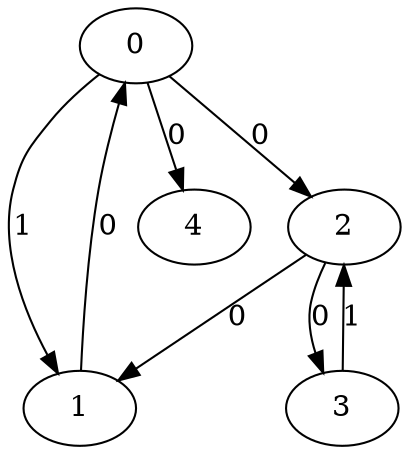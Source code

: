 // Source:247 Canonical: -1 1 0 -1 0 0 -1 -1 -1 -1 -1 0 -1 0 -1 -1 -1 1 -1 -1 -1 -1 -1 -1 -1
digraph HRA_from_247_graph_000 {
  0 -> 1 [label="1"];
  0 -> 2 [label="0"];
  1 -> 0 [label="0"];
  2 -> 1 [label="0"];
  2 -> 3 [label="0"];
  3 -> 2 [label="1"];
  0 -> 4 [label="0"];
}

// Source:247 Canonical: -1 1 0 -1 0 0 -1 -1 -1 -1 -1 0 -1 0 -1 -1 -1 1 -1 -1 0 -1 -1 -1 -1
digraph HRA_from_247_graph_001 {
  0 -> 1 [label="1"];
  0 -> 2 [label="0"];
  1 -> 0 [label="0"];
  2 -> 1 [label="0"];
  2 -> 3 [label="0"];
  3 -> 2 [label="1"];
  0 -> 4 [label="0"];
  4 -> 0 [label="0"];
}

// Source:247 Canonical: -1 1 0 -1 -1 0 -1 -1 -1 0 -1 0 -1 0 -1 -1 -1 1 -1 -1 -1 -1 -1 -1 -1
digraph HRA_from_247_graph_002 {
  0 -> 1 [label="1"];
  0 -> 2 [label="0"];
  1 -> 0 [label="0"];
  2 -> 1 [label="0"];
  2 -> 3 [label="0"];
  3 -> 2 [label="1"];
  1 -> 4 [label="0"];
}

// Source:247 Canonical: -1 1 0 -1 0 0 -1 -1 -1 0 -1 0 -1 0 -1 -1 -1 1 -1 -1 -1 -1 -1 -1 -1
digraph HRA_from_247_graph_003 {
  0 -> 1 [label="1"];
  0 -> 2 [label="0"];
  1 -> 0 [label="0"];
  2 -> 1 [label="0"];
  2 -> 3 [label="0"];
  3 -> 2 [label="1"];
  0 -> 4 [label="0"];
  1 -> 4 [label="0"];
}

// Source:247 Canonical: -1 1 0 -1 -1 0 -1 -1 -1 0 -1 0 -1 0 -1 -1 -1 1 -1 -1 0 -1 -1 -1 -1
digraph HRA_from_247_graph_004 {
  0 -> 1 [label="1"];
  0 -> 2 [label="0"];
  1 -> 0 [label="0"];
  2 -> 1 [label="0"];
  2 -> 3 [label="0"];
  3 -> 2 [label="1"];
  4 -> 0 [label="0"];
  1 -> 4 [label="0"];
}

// Source:247 Canonical: -1 1 0 -1 0 0 -1 -1 -1 0 -1 0 -1 0 -1 -1 -1 1 -1 -1 0 -1 -1 -1 -1
digraph HRA_from_247_graph_005 {
  0 -> 1 [label="1"];
  0 -> 2 [label="0"];
  1 -> 0 [label="0"];
  2 -> 1 [label="0"];
  2 -> 3 [label="0"];
  3 -> 2 [label="1"];
  0 -> 4 [label="0"];
  4 -> 0 [label="0"];
  1 -> 4 [label="0"];
}

// Source:247 Canonical: -1 1 0 -1 0 0 -1 -1 -1 -1 -1 0 -1 0 -1 -1 -1 1 -1 -1 -1 0 -1 -1 -1
digraph HRA_from_247_graph_006 {
  0 -> 1 [label="1"];
  0 -> 2 [label="0"];
  1 -> 0 [label="0"];
  2 -> 1 [label="0"];
  2 -> 3 [label="0"];
  3 -> 2 [label="1"];
  0 -> 4 [label="0"];
  4 -> 1 [label="0"];
}

// Source:247 Canonical: -1 1 0 -1 0 0 -1 -1 -1 -1 -1 0 -1 0 -1 -1 -1 1 -1 -1 0 0 -1 -1 -1
digraph HRA_from_247_graph_007 {
  0 -> 1 [label="1"];
  0 -> 2 [label="0"];
  1 -> 0 [label="0"];
  2 -> 1 [label="0"];
  2 -> 3 [label="0"];
  3 -> 2 [label="1"];
  0 -> 4 [label="0"];
  4 -> 0 [label="0"];
  4 -> 1 [label="0"];
}

// Source:247 Canonical: -1 1 0 -1 -1 0 -1 -1 -1 0 -1 0 -1 0 -1 -1 -1 1 -1 -1 -1 0 -1 -1 -1
digraph HRA_from_247_graph_008 {
  0 -> 1 [label="1"];
  0 -> 2 [label="0"];
  1 -> 0 [label="0"];
  2 -> 1 [label="0"];
  2 -> 3 [label="0"];
  3 -> 2 [label="1"];
  1 -> 4 [label="0"];
  4 -> 1 [label="0"];
}

// Source:247 Canonical: -1 1 0 -1 0 0 -1 -1 -1 0 -1 0 -1 0 -1 -1 -1 1 -1 -1 -1 0 -1 -1 -1
digraph HRA_from_247_graph_009 {
  0 -> 1 [label="1"];
  0 -> 2 [label="0"];
  1 -> 0 [label="0"];
  2 -> 1 [label="0"];
  2 -> 3 [label="0"];
  3 -> 2 [label="1"];
  0 -> 4 [label="0"];
  1 -> 4 [label="0"];
  4 -> 1 [label="0"];
}

// Source:247 Canonical: -1 1 0 -1 -1 0 -1 -1 -1 0 -1 0 -1 0 -1 -1 -1 1 -1 -1 0 0 -1 -1 -1
digraph HRA_from_247_graph_010 {
  0 -> 1 [label="1"];
  0 -> 2 [label="0"];
  1 -> 0 [label="0"];
  2 -> 1 [label="0"];
  2 -> 3 [label="0"];
  3 -> 2 [label="1"];
  4 -> 0 [label="0"];
  1 -> 4 [label="0"];
  4 -> 1 [label="0"];
}

// Source:247 Canonical: -1 1 0 -1 0 0 -1 -1 -1 0 -1 0 -1 0 -1 -1 -1 1 -1 -1 0 0 -1 -1 -1
digraph HRA_from_247_graph_011 {
  0 -> 1 [label="1"];
  0 -> 2 [label="0"];
  1 -> 0 [label="0"];
  2 -> 1 [label="0"];
  2 -> 3 [label="0"];
  3 -> 2 [label="1"];
  0 -> 4 [label="0"];
  4 -> 0 [label="0"];
  1 -> 4 [label="0"];
  4 -> 1 [label="0"];
}

// Source:247 Canonical: -1 1 0 -1 -1 0 -1 -1 -1 -1 -1 0 -1 0 0 -1 -1 1 -1 -1 -1 -1 -1 -1 -1
digraph HRA_from_247_graph_012 {
  0 -> 1 [label="1"];
  0 -> 2 [label="0"];
  1 -> 0 [label="0"];
  2 -> 1 [label="0"];
  2 -> 3 [label="0"];
  3 -> 2 [label="1"];
  2 -> 4 [label="0"];
}

// Source:247 Canonical: -1 1 0 -1 0 0 -1 -1 -1 -1 -1 0 -1 0 0 -1 -1 1 -1 -1 -1 -1 -1 -1 -1
digraph HRA_from_247_graph_013 {
  0 -> 1 [label="1"];
  0 -> 2 [label="0"];
  1 -> 0 [label="0"];
  2 -> 1 [label="0"];
  2 -> 3 [label="0"];
  3 -> 2 [label="1"];
  0 -> 4 [label="0"];
  2 -> 4 [label="0"];
}

// Source:247 Canonical: -1 1 0 -1 -1 0 -1 -1 -1 -1 -1 0 -1 0 0 -1 -1 1 -1 -1 0 -1 -1 -1 -1
digraph HRA_from_247_graph_014 {
  0 -> 1 [label="1"];
  0 -> 2 [label="0"];
  1 -> 0 [label="0"];
  2 -> 1 [label="0"];
  2 -> 3 [label="0"];
  3 -> 2 [label="1"];
  4 -> 0 [label="0"];
  2 -> 4 [label="0"];
}

// Source:247 Canonical: -1 1 0 -1 0 0 -1 -1 -1 -1 -1 0 -1 0 0 -1 -1 1 -1 -1 0 -1 -1 -1 -1
digraph HRA_from_247_graph_015 {
  0 -> 1 [label="1"];
  0 -> 2 [label="0"];
  1 -> 0 [label="0"];
  2 -> 1 [label="0"];
  2 -> 3 [label="0"];
  3 -> 2 [label="1"];
  0 -> 4 [label="0"];
  4 -> 0 [label="0"];
  2 -> 4 [label="0"];
}

// Source:247 Canonical: -1 1 0 -1 -1 0 -1 -1 -1 0 -1 0 -1 0 0 -1 -1 1 -1 -1 -1 -1 -1 -1 -1
digraph HRA_from_247_graph_016 {
  0 -> 1 [label="1"];
  0 -> 2 [label="0"];
  1 -> 0 [label="0"];
  2 -> 1 [label="0"];
  2 -> 3 [label="0"];
  3 -> 2 [label="1"];
  1 -> 4 [label="0"];
  2 -> 4 [label="0"];
}

// Source:247 Canonical: -1 1 0 -1 0 0 -1 -1 -1 0 -1 0 -1 0 0 -1 -1 1 -1 -1 -1 -1 -1 -1 -1
digraph HRA_from_247_graph_017 {
  0 -> 1 [label="1"];
  0 -> 2 [label="0"];
  1 -> 0 [label="0"];
  2 -> 1 [label="0"];
  2 -> 3 [label="0"];
  3 -> 2 [label="1"];
  0 -> 4 [label="0"];
  1 -> 4 [label="0"];
  2 -> 4 [label="0"];
}

// Source:247 Canonical: -1 1 0 -1 -1 0 -1 -1 -1 0 -1 0 -1 0 0 -1 -1 1 -1 -1 0 -1 -1 -1 -1
digraph HRA_from_247_graph_018 {
  0 -> 1 [label="1"];
  0 -> 2 [label="0"];
  1 -> 0 [label="0"];
  2 -> 1 [label="0"];
  2 -> 3 [label="0"];
  3 -> 2 [label="1"];
  4 -> 0 [label="0"];
  1 -> 4 [label="0"];
  2 -> 4 [label="0"];
}

// Source:247 Canonical: -1 1 0 -1 0 0 -1 -1 -1 0 -1 0 -1 0 0 -1 -1 1 -1 -1 0 -1 -1 -1 -1
digraph HRA_from_247_graph_019 {
  0 -> 1 [label="1"];
  0 -> 2 [label="0"];
  1 -> 0 [label="0"];
  2 -> 1 [label="0"];
  2 -> 3 [label="0"];
  3 -> 2 [label="1"];
  0 -> 4 [label="0"];
  4 -> 0 [label="0"];
  1 -> 4 [label="0"];
  2 -> 4 [label="0"];
}

// Source:247 Canonical: -1 1 0 -1 -1 0 -1 -1 -1 -1 -1 0 -1 0 0 -1 -1 1 -1 -1 -1 0 -1 -1 -1
digraph HRA_from_247_graph_020 {
  0 -> 1 [label="1"];
  0 -> 2 [label="0"];
  1 -> 0 [label="0"];
  2 -> 1 [label="0"];
  2 -> 3 [label="0"];
  3 -> 2 [label="1"];
  4 -> 1 [label="0"];
  2 -> 4 [label="0"];
}

// Source:247 Canonical: -1 1 0 -1 0 0 -1 -1 -1 -1 -1 0 -1 0 0 -1 -1 1 -1 -1 -1 0 -1 -1 -1
digraph HRA_from_247_graph_021 {
  0 -> 1 [label="1"];
  0 -> 2 [label="0"];
  1 -> 0 [label="0"];
  2 -> 1 [label="0"];
  2 -> 3 [label="0"];
  3 -> 2 [label="1"];
  0 -> 4 [label="0"];
  4 -> 1 [label="0"];
  2 -> 4 [label="0"];
}

// Source:247 Canonical: -1 1 0 -1 -1 0 -1 -1 -1 -1 -1 0 -1 0 0 -1 -1 1 -1 -1 0 0 -1 -1 -1
digraph HRA_from_247_graph_022 {
  0 -> 1 [label="1"];
  0 -> 2 [label="0"];
  1 -> 0 [label="0"];
  2 -> 1 [label="0"];
  2 -> 3 [label="0"];
  3 -> 2 [label="1"];
  4 -> 0 [label="0"];
  4 -> 1 [label="0"];
  2 -> 4 [label="0"];
}

// Source:247 Canonical: -1 1 0 -1 0 0 -1 -1 -1 -1 -1 0 -1 0 0 -1 -1 1 -1 -1 0 0 -1 -1 -1
digraph HRA_from_247_graph_023 {
  0 -> 1 [label="1"];
  0 -> 2 [label="0"];
  1 -> 0 [label="0"];
  2 -> 1 [label="0"];
  2 -> 3 [label="0"];
  3 -> 2 [label="1"];
  0 -> 4 [label="0"];
  4 -> 0 [label="0"];
  4 -> 1 [label="0"];
  2 -> 4 [label="0"];
}

// Source:247 Canonical: -1 1 0 -1 -1 0 -1 -1 -1 0 -1 0 -1 0 0 -1 -1 1 -1 -1 -1 0 -1 -1 -1
digraph HRA_from_247_graph_024 {
  0 -> 1 [label="1"];
  0 -> 2 [label="0"];
  1 -> 0 [label="0"];
  2 -> 1 [label="0"];
  2 -> 3 [label="0"];
  3 -> 2 [label="1"];
  1 -> 4 [label="0"];
  4 -> 1 [label="0"];
  2 -> 4 [label="0"];
}

// Source:247 Canonical: -1 1 0 -1 0 0 -1 -1 -1 0 -1 0 -1 0 0 -1 -1 1 -1 -1 -1 0 -1 -1 -1
digraph HRA_from_247_graph_025 {
  0 -> 1 [label="1"];
  0 -> 2 [label="0"];
  1 -> 0 [label="0"];
  2 -> 1 [label="0"];
  2 -> 3 [label="0"];
  3 -> 2 [label="1"];
  0 -> 4 [label="0"];
  1 -> 4 [label="0"];
  4 -> 1 [label="0"];
  2 -> 4 [label="0"];
}

// Source:247 Canonical: -1 1 0 -1 -1 0 -1 -1 -1 0 -1 0 -1 0 0 -1 -1 1 -1 -1 0 0 -1 -1 -1
digraph HRA_from_247_graph_026 {
  0 -> 1 [label="1"];
  0 -> 2 [label="0"];
  1 -> 0 [label="0"];
  2 -> 1 [label="0"];
  2 -> 3 [label="0"];
  3 -> 2 [label="1"];
  4 -> 0 [label="0"];
  1 -> 4 [label="0"];
  4 -> 1 [label="0"];
  2 -> 4 [label="0"];
}

// Source:247 Canonical: -1 1 0 -1 0 0 -1 -1 -1 0 -1 0 -1 0 0 -1 -1 1 -1 -1 0 0 -1 -1 -1
digraph HRA_from_247_graph_027 {
  0 -> 1 [label="1"];
  0 -> 2 [label="0"];
  1 -> 0 [label="0"];
  2 -> 1 [label="0"];
  2 -> 3 [label="0"];
  3 -> 2 [label="1"];
  0 -> 4 [label="0"];
  4 -> 0 [label="0"];
  1 -> 4 [label="0"];
  4 -> 1 [label="0"];
  2 -> 4 [label="0"];
}

// Source:247 Canonical: -1 1 0 -1 0 0 -1 -1 -1 -1 -1 0 -1 0 -1 -1 -1 1 -1 -1 -1 -1 0 -1 -1
digraph HRA_from_247_graph_028 {
  0 -> 1 [label="1"];
  0 -> 2 [label="0"];
  1 -> 0 [label="0"];
  2 -> 1 [label="0"];
  2 -> 3 [label="0"];
  3 -> 2 [label="1"];
  0 -> 4 [label="0"];
  4 -> 2 [label="0"];
}

// Source:247 Canonical: -1 1 0 -1 0 0 -1 -1 -1 -1 -1 0 -1 0 -1 -1 -1 1 -1 -1 0 -1 0 -1 -1
digraph HRA_from_247_graph_029 {
  0 -> 1 [label="1"];
  0 -> 2 [label="0"];
  1 -> 0 [label="0"];
  2 -> 1 [label="0"];
  2 -> 3 [label="0"];
  3 -> 2 [label="1"];
  0 -> 4 [label="0"];
  4 -> 0 [label="0"];
  4 -> 2 [label="0"];
}

// Source:247 Canonical: -1 1 0 -1 -1 0 -1 -1 -1 0 -1 0 -1 0 -1 -1 -1 1 -1 -1 -1 -1 0 -1 -1
digraph HRA_from_247_graph_030 {
  0 -> 1 [label="1"];
  0 -> 2 [label="0"];
  1 -> 0 [label="0"];
  2 -> 1 [label="0"];
  2 -> 3 [label="0"];
  3 -> 2 [label="1"];
  1 -> 4 [label="0"];
  4 -> 2 [label="0"];
}

// Source:247 Canonical: -1 1 0 -1 0 0 -1 -1 -1 0 -1 0 -1 0 -1 -1 -1 1 -1 -1 -1 -1 0 -1 -1
digraph HRA_from_247_graph_031 {
  0 -> 1 [label="1"];
  0 -> 2 [label="0"];
  1 -> 0 [label="0"];
  2 -> 1 [label="0"];
  2 -> 3 [label="0"];
  3 -> 2 [label="1"];
  0 -> 4 [label="0"];
  1 -> 4 [label="0"];
  4 -> 2 [label="0"];
}

// Source:247 Canonical: -1 1 0 -1 -1 0 -1 -1 -1 0 -1 0 -1 0 -1 -1 -1 1 -1 -1 0 -1 0 -1 -1
digraph HRA_from_247_graph_032 {
  0 -> 1 [label="1"];
  0 -> 2 [label="0"];
  1 -> 0 [label="0"];
  2 -> 1 [label="0"];
  2 -> 3 [label="0"];
  3 -> 2 [label="1"];
  4 -> 0 [label="0"];
  1 -> 4 [label="0"];
  4 -> 2 [label="0"];
}

// Source:247 Canonical: -1 1 0 -1 0 0 -1 -1 -1 0 -1 0 -1 0 -1 -1 -1 1 -1 -1 0 -1 0 -1 -1
digraph HRA_from_247_graph_033 {
  0 -> 1 [label="1"];
  0 -> 2 [label="0"];
  1 -> 0 [label="0"];
  2 -> 1 [label="0"];
  2 -> 3 [label="0"];
  3 -> 2 [label="1"];
  0 -> 4 [label="0"];
  4 -> 0 [label="0"];
  1 -> 4 [label="0"];
  4 -> 2 [label="0"];
}

// Source:247 Canonical: -1 1 0 -1 0 0 -1 -1 -1 -1 -1 0 -1 0 -1 -1 -1 1 -1 -1 -1 0 0 -1 -1
digraph HRA_from_247_graph_034 {
  0 -> 1 [label="1"];
  0 -> 2 [label="0"];
  1 -> 0 [label="0"];
  2 -> 1 [label="0"];
  2 -> 3 [label="0"];
  3 -> 2 [label="1"];
  0 -> 4 [label="0"];
  4 -> 1 [label="0"];
  4 -> 2 [label="0"];
}

// Source:247 Canonical: -1 1 0 -1 0 0 -1 -1 -1 -1 -1 0 -1 0 -1 -1 -1 1 -1 -1 0 0 0 -1 -1
digraph HRA_from_247_graph_035 {
  0 -> 1 [label="1"];
  0 -> 2 [label="0"];
  1 -> 0 [label="0"];
  2 -> 1 [label="0"];
  2 -> 3 [label="0"];
  3 -> 2 [label="1"];
  0 -> 4 [label="0"];
  4 -> 0 [label="0"];
  4 -> 1 [label="0"];
  4 -> 2 [label="0"];
}

// Source:247 Canonical: -1 1 0 -1 -1 0 -1 -1 -1 0 -1 0 -1 0 -1 -1 -1 1 -1 -1 -1 0 0 -1 -1
digraph HRA_from_247_graph_036 {
  0 -> 1 [label="1"];
  0 -> 2 [label="0"];
  1 -> 0 [label="0"];
  2 -> 1 [label="0"];
  2 -> 3 [label="0"];
  3 -> 2 [label="1"];
  1 -> 4 [label="0"];
  4 -> 1 [label="0"];
  4 -> 2 [label="0"];
}

// Source:247 Canonical: -1 1 0 -1 0 0 -1 -1 -1 0 -1 0 -1 0 -1 -1 -1 1 -1 -1 -1 0 0 -1 -1
digraph HRA_from_247_graph_037 {
  0 -> 1 [label="1"];
  0 -> 2 [label="0"];
  1 -> 0 [label="0"];
  2 -> 1 [label="0"];
  2 -> 3 [label="0"];
  3 -> 2 [label="1"];
  0 -> 4 [label="0"];
  1 -> 4 [label="0"];
  4 -> 1 [label="0"];
  4 -> 2 [label="0"];
}

// Source:247 Canonical: -1 1 0 -1 -1 0 -1 -1 -1 0 -1 0 -1 0 -1 -1 -1 1 -1 -1 0 0 0 -1 -1
digraph HRA_from_247_graph_038 {
  0 -> 1 [label="1"];
  0 -> 2 [label="0"];
  1 -> 0 [label="0"];
  2 -> 1 [label="0"];
  2 -> 3 [label="0"];
  3 -> 2 [label="1"];
  4 -> 0 [label="0"];
  1 -> 4 [label="0"];
  4 -> 1 [label="0"];
  4 -> 2 [label="0"];
}

// Source:247 Canonical: -1 1 0 -1 0 0 -1 -1 -1 0 -1 0 -1 0 -1 -1 -1 1 -1 -1 0 0 0 -1 -1
digraph HRA_from_247_graph_039 {
  0 -> 1 [label="1"];
  0 -> 2 [label="0"];
  1 -> 0 [label="0"];
  2 -> 1 [label="0"];
  2 -> 3 [label="0"];
  3 -> 2 [label="1"];
  0 -> 4 [label="0"];
  4 -> 0 [label="0"];
  1 -> 4 [label="0"];
  4 -> 1 [label="0"];
  4 -> 2 [label="0"];
}

// Source:247 Canonical: -1 1 0 -1 -1 0 -1 -1 -1 -1 -1 0 -1 0 0 -1 -1 1 -1 -1 -1 -1 0 -1 -1
digraph HRA_from_247_graph_040 {
  0 -> 1 [label="1"];
  0 -> 2 [label="0"];
  1 -> 0 [label="0"];
  2 -> 1 [label="0"];
  2 -> 3 [label="0"];
  3 -> 2 [label="1"];
  2 -> 4 [label="0"];
  4 -> 2 [label="0"];
}

// Source:247 Canonical: -1 1 0 -1 0 0 -1 -1 -1 -1 -1 0 -1 0 0 -1 -1 1 -1 -1 -1 -1 0 -1 -1
digraph HRA_from_247_graph_041 {
  0 -> 1 [label="1"];
  0 -> 2 [label="0"];
  1 -> 0 [label="0"];
  2 -> 1 [label="0"];
  2 -> 3 [label="0"];
  3 -> 2 [label="1"];
  0 -> 4 [label="0"];
  2 -> 4 [label="0"];
  4 -> 2 [label="0"];
}

// Source:247 Canonical: -1 1 0 -1 -1 0 -1 -1 -1 -1 -1 0 -1 0 0 -1 -1 1 -1 -1 0 -1 0 -1 -1
digraph HRA_from_247_graph_042 {
  0 -> 1 [label="1"];
  0 -> 2 [label="0"];
  1 -> 0 [label="0"];
  2 -> 1 [label="0"];
  2 -> 3 [label="0"];
  3 -> 2 [label="1"];
  4 -> 0 [label="0"];
  2 -> 4 [label="0"];
  4 -> 2 [label="0"];
}

// Source:247 Canonical: -1 1 0 -1 0 0 -1 -1 -1 -1 -1 0 -1 0 0 -1 -1 1 -1 -1 0 -1 0 -1 -1
digraph HRA_from_247_graph_043 {
  0 -> 1 [label="1"];
  0 -> 2 [label="0"];
  1 -> 0 [label="0"];
  2 -> 1 [label="0"];
  2 -> 3 [label="0"];
  3 -> 2 [label="1"];
  0 -> 4 [label="0"];
  4 -> 0 [label="0"];
  2 -> 4 [label="0"];
  4 -> 2 [label="0"];
}

// Source:247 Canonical: -1 1 0 -1 -1 0 -1 -1 -1 0 -1 0 -1 0 0 -1 -1 1 -1 -1 -1 -1 0 -1 -1
digraph HRA_from_247_graph_044 {
  0 -> 1 [label="1"];
  0 -> 2 [label="0"];
  1 -> 0 [label="0"];
  2 -> 1 [label="0"];
  2 -> 3 [label="0"];
  3 -> 2 [label="1"];
  1 -> 4 [label="0"];
  2 -> 4 [label="0"];
  4 -> 2 [label="0"];
}

// Source:247 Canonical: -1 1 0 -1 0 0 -1 -1 -1 0 -1 0 -1 0 0 -1 -1 1 -1 -1 -1 -1 0 -1 -1
digraph HRA_from_247_graph_045 {
  0 -> 1 [label="1"];
  0 -> 2 [label="0"];
  1 -> 0 [label="0"];
  2 -> 1 [label="0"];
  2 -> 3 [label="0"];
  3 -> 2 [label="1"];
  0 -> 4 [label="0"];
  1 -> 4 [label="0"];
  2 -> 4 [label="0"];
  4 -> 2 [label="0"];
}

// Source:247 Canonical: -1 1 0 -1 -1 0 -1 -1 -1 0 -1 0 -1 0 0 -1 -1 1 -1 -1 0 -1 0 -1 -1
digraph HRA_from_247_graph_046 {
  0 -> 1 [label="1"];
  0 -> 2 [label="0"];
  1 -> 0 [label="0"];
  2 -> 1 [label="0"];
  2 -> 3 [label="0"];
  3 -> 2 [label="1"];
  4 -> 0 [label="0"];
  1 -> 4 [label="0"];
  2 -> 4 [label="0"];
  4 -> 2 [label="0"];
}

// Source:247 Canonical: -1 1 0 -1 0 0 -1 -1 -1 0 -1 0 -1 0 0 -1 -1 1 -1 -1 0 -1 0 -1 -1
digraph HRA_from_247_graph_047 {
  0 -> 1 [label="1"];
  0 -> 2 [label="0"];
  1 -> 0 [label="0"];
  2 -> 1 [label="0"];
  2 -> 3 [label="0"];
  3 -> 2 [label="1"];
  0 -> 4 [label="0"];
  4 -> 0 [label="0"];
  1 -> 4 [label="0"];
  2 -> 4 [label="0"];
  4 -> 2 [label="0"];
}

// Source:247 Canonical: -1 1 0 -1 -1 0 -1 -1 -1 -1 -1 0 -1 0 0 -1 -1 1 -1 -1 -1 0 0 -1 -1
digraph HRA_from_247_graph_048 {
  0 -> 1 [label="1"];
  0 -> 2 [label="0"];
  1 -> 0 [label="0"];
  2 -> 1 [label="0"];
  2 -> 3 [label="0"];
  3 -> 2 [label="1"];
  4 -> 1 [label="0"];
  2 -> 4 [label="0"];
  4 -> 2 [label="0"];
}

// Source:247 Canonical: -1 1 0 -1 0 0 -1 -1 -1 -1 -1 0 -1 0 0 -1 -1 1 -1 -1 -1 0 0 -1 -1
digraph HRA_from_247_graph_049 {
  0 -> 1 [label="1"];
  0 -> 2 [label="0"];
  1 -> 0 [label="0"];
  2 -> 1 [label="0"];
  2 -> 3 [label="0"];
  3 -> 2 [label="1"];
  0 -> 4 [label="0"];
  4 -> 1 [label="0"];
  2 -> 4 [label="0"];
  4 -> 2 [label="0"];
}

// Source:247 Canonical: -1 1 0 -1 -1 0 -1 -1 -1 -1 -1 0 -1 0 0 -1 -1 1 -1 -1 0 0 0 -1 -1
digraph HRA_from_247_graph_050 {
  0 -> 1 [label="1"];
  0 -> 2 [label="0"];
  1 -> 0 [label="0"];
  2 -> 1 [label="0"];
  2 -> 3 [label="0"];
  3 -> 2 [label="1"];
  4 -> 0 [label="0"];
  4 -> 1 [label="0"];
  2 -> 4 [label="0"];
  4 -> 2 [label="0"];
}

// Source:247 Canonical: -1 1 0 -1 0 0 -1 -1 -1 -1 -1 0 -1 0 0 -1 -1 1 -1 -1 0 0 0 -1 -1
digraph HRA_from_247_graph_051 {
  0 -> 1 [label="1"];
  0 -> 2 [label="0"];
  1 -> 0 [label="0"];
  2 -> 1 [label="0"];
  2 -> 3 [label="0"];
  3 -> 2 [label="1"];
  0 -> 4 [label="0"];
  4 -> 0 [label="0"];
  4 -> 1 [label="0"];
  2 -> 4 [label="0"];
  4 -> 2 [label="0"];
}

// Source:247 Canonical: -1 1 0 -1 -1 0 -1 -1 -1 0 -1 0 -1 0 0 -1 -1 1 -1 -1 -1 0 0 -1 -1
digraph HRA_from_247_graph_052 {
  0 -> 1 [label="1"];
  0 -> 2 [label="0"];
  1 -> 0 [label="0"];
  2 -> 1 [label="0"];
  2 -> 3 [label="0"];
  3 -> 2 [label="1"];
  1 -> 4 [label="0"];
  4 -> 1 [label="0"];
  2 -> 4 [label="0"];
  4 -> 2 [label="0"];
}

// Source:247 Canonical: -1 1 0 -1 0 0 -1 -1 -1 0 -1 0 -1 0 0 -1 -1 1 -1 -1 -1 0 0 -1 -1
digraph HRA_from_247_graph_053 {
  0 -> 1 [label="1"];
  0 -> 2 [label="0"];
  1 -> 0 [label="0"];
  2 -> 1 [label="0"];
  2 -> 3 [label="0"];
  3 -> 2 [label="1"];
  0 -> 4 [label="0"];
  1 -> 4 [label="0"];
  4 -> 1 [label="0"];
  2 -> 4 [label="0"];
  4 -> 2 [label="0"];
}

// Source:247 Canonical: -1 1 0 -1 -1 0 -1 -1 -1 0 -1 0 -1 0 0 -1 -1 1 -1 -1 0 0 0 -1 -1
digraph HRA_from_247_graph_054 {
  0 -> 1 [label="1"];
  0 -> 2 [label="0"];
  1 -> 0 [label="0"];
  2 -> 1 [label="0"];
  2 -> 3 [label="0"];
  3 -> 2 [label="1"];
  4 -> 0 [label="0"];
  1 -> 4 [label="0"];
  4 -> 1 [label="0"];
  2 -> 4 [label="0"];
  4 -> 2 [label="0"];
}

// Source:247 Canonical: -1 1 0 -1 0 0 -1 -1 -1 0 -1 0 -1 0 0 -1 -1 1 -1 -1 0 0 0 -1 -1
digraph HRA_from_247_graph_055 {
  0 -> 1 [label="1"];
  0 -> 2 [label="0"];
  1 -> 0 [label="0"];
  2 -> 1 [label="0"];
  2 -> 3 [label="0"];
  3 -> 2 [label="1"];
  0 -> 4 [label="0"];
  4 -> 0 [label="0"];
  1 -> 4 [label="0"];
  4 -> 1 [label="0"];
  2 -> 4 [label="0"];
  4 -> 2 [label="0"];
}

// Source:247 Canonical: -1 1 0 -1 -1 0 -1 -1 -1 -1 -1 0 -1 0 -1 -1 -1 1 -1 0 -1 -1 -1 -1 -1
digraph HRA_from_247_graph_056 {
  0 -> 1 [label="1"];
  0 -> 2 [label="0"];
  1 -> 0 [label="0"];
  2 -> 1 [label="0"];
  2 -> 3 [label="0"];
  3 -> 2 [label="1"];
  3 -> 4 [label="0"];
}

// Source:247 Canonical: -1 1 0 -1 0 0 -1 -1 -1 -1 -1 0 -1 0 -1 -1 -1 1 -1 0 -1 -1 -1 -1 -1
digraph HRA_from_247_graph_057 {
  0 -> 1 [label="1"];
  0 -> 2 [label="0"];
  1 -> 0 [label="0"];
  2 -> 1 [label="0"];
  2 -> 3 [label="0"];
  3 -> 2 [label="1"];
  0 -> 4 [label="0"];
  3 -> 4 [label="0"];
}

// Source:247 Canonical: -1 1 0 -1 -1 0 -1 -1 -1 -1 -1 0 -1 0 -1 -1 -1 1 -1 0 0 -1 -1 -1 -1
digraph HRA_from_247_graph_058 {
  0 -> 1 [label="1"];
  0 -> 2 [label="0"];
  1 -> 0 [label="0"];
  2 -> 1 [label="0"];
  2 -> 3 [label="0"];
  3 -> 2 [label="1"];
  4 -> 0 [label="0"];
  3 -> 4 [label="0"];
}

// Source:247 Canonical: -1 1 0 -1 0 0 -1 -1 -1 -1 -1 0 -1 0 -1 -1 -1 1 -1 0 0 -1 -1 -1 -1
digraph HRA_from_247_graph_059 {
  0 -> 1 [label="1"];
  0 -> 2 [label="0"];
  1 -> 0 [label="0"];
  2 -> 1 [label="0"];
  2 -> 3 [label="0"];
  3 -> 2 [label="1"];
  0 -> 4 [label="0"];
  4 -> 0 [label="0"];
  3 -> 4 [label="0"];
}

// Source:247 Canonical: -1 1 0 -1 -1 0 -1 -1 -1 0 -1 0 -1 0 -1 -1 -1 1 -1 0 -1 -1 -1 -1 -1
digraph HRA_from_247_graph_060 {
  0 -> 1 [label="1"];
  0 -> 2 [label="0"];
  1 -> 0 [label="0"];
  2 -> 1 [label="0"];
  2 -> 3 [label="0"];
  3 -> 2 [label="1"];
  1 -> 4 [label="0"];
  3 -> 4 [label="0"];
}

// Source:247 Canonical: -1 1 0 -1 0 0 -1 -1 -1 0 -1 0 -1 0 -1 -1 -1 1 -1 0 -1 -1 -1 -1 -1
digraph HRA_from_247_graph_061 {
  0 -> 1 [label="1"];
  0 -> 2 [label="0"];
  1 -> 0 [label="0"];
  2 -> 1 [label="0"];
  2 -> 3 [label="0"];
  3 -> 2 [label="1"];
  0 -> 4 [label="0"];
  1 -> 4 [label="0"];
  3 -> 4 [label="0"];
}

// Source:247 Canonical: -1 1 0 -1 -1 0 -1 -1 -1 0 -1 0 -1 0 -1 -1 -1 1 -1 0 0 -1 -1 -1 -1
digraph HRA_from_247_graph_062 {
  0 -> 1 [label="1"];
  0 -> 2 [label="0"];
  1 -> 0 [label="0"];
  2 -> 1 [label="0"];
  2 -> 3 [label="0"];
  3 -> 2 [label="1"];
  4 -> 0 [label="0"];
  1 -> 4 [label="0"];
  3 -> 4 [label="0"];
}

// Source:247 Canonical: -1 1 0 -1 0 0 -1 -1 -1 0 -1 0 -1 0 -1 -1 -1 1 -1 0 0 -1 -1 -1 -1
digraph HRA_from_247_graph_063 {
  0 -> 1 [label="1"];
  0 -> 2 [label="0"];
  1 -> 0 [label="0"];
  2 -> 1 [label="0"];
  2 -> 3 [label="0"];
  3 -> 2 [label="1"];
  0 -> 4 [label="0"];
  4 -> 0 [label="0"];
  1 -> 4 [label="0"];
  3 -> 4 [label="0"];
}

// Source:247 Canonical: -1 1 0 -1 -1 0 -1 -1 -1 -1 -1 0 -1 0 -1 -1 -1 1 -1 0 -1 0 -1 -1 -1
digraph HRA_from_247_graph_064 {
  0 -> 1 [label="1"];
  0 -> 2 [label="0"];
  1 -> 0 [label="0"];
  2 -> 1 [label="0"];
  2 -> 3 [label="0"];
  3 -> 2 [label="1"];
  4 -> 1 [label="0"];
  3 -> 4 [label="0"];
}

// Source:247 Canonical: -1 1 0 -1 0 0 -1 -1 -1 -1 -1 0 -1 0 -1 -1 -1 1 -1 0 -1 0 -1 -1 -1
digraph HRA_from_247_graph_065 {
  0 -> 1 [label="1"];
  0 -> 2 [label="0"];
  1 -> 0 [label="0"];
  2 -> 1 [label="0"];
  2 -> 3 [label="0"];
  3 -> 2 [label="1"];
  0 -> 4 [label="0"];
  4 -> 1 [label="0"];
  3 -> 4 [label="0"];
}

// Source:247 Canonical: -1 1 0 -1 -1 0 -1 -1 -1 -1 -1 0 -1 0 -1 -1 -1 1 -1 0 0 0 -1 -1 -1
digraph HRA_from_247_graph_066 {
  0 -> 1 [label="1"];
  0 -> 2 [label="0"];
  1 -> 0 [label="0"];
  2 -> 1 [label="0"];
  2 -> 3 [label="0"];
  3 -> 2 [label="1"];
  4 -> 0 [label="0"];
  4 -> 1 [label="0"];
  3 -> 4 [label="0"];
}

// Source:247 Canonical: -1 1 0 -1 0 0 -1 -1 -1 -1 -1 0 -1 0 -1 -1 -1 1 -1 0 0 0 -1 -1 -1
digraph HRA_from_247_graph_067 {
  0 -> 1 [label="1"];
  0 -> 2 [label="0"];
  1 -> 0 [label="0"];
  2 -> 1 [label="0"];
  2 -> 3 [label="0"];
  3 -> 2 [label="1"];
  0 -> 4 [label="0"];
  4 -> 0 [label="0"];
  4 -> 1 [label="0"];
  3 -> 4 [label="0"];
}

// Source:247 Canonical: -1 1 0 -1 -1 0 -1 -1 -1 0 -1 0 -1 0 -1 -1 -1 1 -1 0 -1 0 -1 -1 -1
digraph HRA_from_247_graph_068 {
  0 -> 1 [label="1"];
  0 -> 2 [label="0"];
  1 -> 0 [label="0"];
  2 -> 1 [label="0"];
  2 -> 3 [label="0"];
  3 -> 2 [label="1"];
  1 -> 4 [label="0"];
  4 -> 1 [label="0"];
  3 -> 4 [label="0"];
}

// Source:247 Canonical: -1 1 0 -1 0 0 -1 -1 -1 0 -1 0 -1 0 -1 -1 -1 1 -1 0 -1 0 -1 -1 -1
digraph HRA_from_247_graph_069 {
  0 -> 1 [label="1"];
  0 -> 2 [label="0"];
  1 -> 0 [label="0"];
  2 -> 1 [label="0"];
  2 -> 3 [label="0"];
  3 -> 2 [label="1"];
  0 -> 4 [label="0"];
  1 -> 4 [label="0"];
  4 -> 1 [label="0"];
  3 -> 4 [label="0"];
}

// Source:247 Canonical: -1 1 0 -1 -1 0 -1 -1 -1 0 -1 0 -1 0 -1 -1 -1 1 -1 0 0 0 -1 -1 -1
digraph HRA_from_247_graph_070 {
  0 -> 1 [label="1"];
  0 -> 2 [label="0"];
  1 -> 0 [label="0"];
  2 -> 1 [label="0"];
  2 -> 3 [label="0"];
  3 -> 2 [label="1"];
  4 -> 0 [label="0"];
  1 -> 4 [label="0"];
  4 -> 1 [label="0"];
  3 -> 4 [label="0"];
}

// Source:247 Canonical: -1 1 0 -1 0 0 -1 -1 -1 0 -1 0 -1 0 -1 -1 -1 1 -1 0 0 0 -1 -1 -1
digraph HRA_from_247_graph_071 {
  0 -> 1 [label="1"];
  0 -> 2 [label="0"];
  1 -> 0 [label="0"];
  2 -> 1 [label="0"];
  2 -> 3 [label="0"];
  3 -> 2 [label="1"];
  0 -> 4 [label="0"];
  4 -> 0 [label="0"];
  1 -> 4 [label="0"];
  4 -> 1 [label="0"];
  3 -> 4 [label="0"];
}

// Source:247 Canonical: -1 1 0 -1 -1 0 -1 -1 -1 -1 -1 0 -1 0 0 -1 -1 1 -1 0 -1 -1 -1 -1 -1
digraph HRA_from_247_graph_072 {
  0 -> 1 [label="1"];
  0 -> 2 [label="0"];
  1 -> 0 [label="0"];
  2 -> 1 [label="0"];
  2 -> 3 [label="0"];
  3 -> 2 [label="1"];
  2 -> 4 [label="0"];
  3 -> 4 [label="0"];
}

// Source:247 Canonical: -1 1 0 -1 0 0 -1 -1 -1 -1 -1 0 -1 0 0 -1 -1 1 -1 0 -1 -1 -1 -1 -1
digraph HRA_from_247_graph_073 {
  0 -> 1 [label="1"];
  0 -> 2 [label="0"];
  1 -> 0 [label="0"];
  2 -> 1 [label="0"];
  2 -> 3 [label="0"];
  3 -> 2 [label="1"];
  0 -> 4 [label="0"];
  2 -> 4 [label="0"];
  3 -> 4 [label="0"];
}

// Source:247 Canonical: -1 1 0 -1 -1 0 -1 -1 -1 -1 -1 0 -1 0 0 -1 -1 1 -1 0 0 -1 -1 -1 -1
digraph HRA_from_247_graph_074 {
  0 -> 1 [label="1"];
  0 -> 2 [label="0"];
  1 -> 0 [label="0"];
  2 -> 1 [label="0"];
  2 -> 3 [label="0"];
  3 -> 2 [label="1"];
  4 -> 0 [label="0"];
  2 -> 4 [label="0"];
  3 -> 4 [label="0"];
}

// Source:247 Canonical: -1 1 0 -1 0 0 -1 -1 -1 -1 -1 0 -1 0 0 -1 -1 1 -1 0 0 -1 -1 -1 -1
digraph HRA_from_247_graph_075 {
  0 -> 1 [label="1"];
  0 -> 2 [label="0"];
  1 -> 0 [label="0"];
  2 -> 1 [label="0"];
  2 -> 3 [label="0"];
  3 -> 2 [label="1"];
  0 -> 4 [label="0"];
  4 -> 0 [label="0"];
  2 -> 4 [label="0"];
  3 -> 4 [label="0"];
}

// Source:247 Canonical: -1 1 0 -1 -1 0 -1 -1 -1 0 -1 0 -1 0 0 -1 -1 1 -1 0 -1 -1 -1 -1 -1
digraph HRA_from_247_graph_076 {
  0 -> 1 [label="1"];
  0 -> 2 [label="0"];
  1 -> 0 [label="0"];
  2 -> 1 [label="0"];
  2 -> 3 [label="0"];
  3 -> 2 [label="1"];
  1 -> 4 [label="0"];
  2 -> 4 [label="0"];
  3 -> 4 [label="0"];
}

// Source:247 Canonical: -1 1 0 -1 0 0 -1 -1 -1 0 -1 0 -1 0 0 -1 -1 1 -1 0 -1 -1 -1 -1 -1
digraph HRA_from_247_graph_077 {
  0 -> 1 [label="1"];
  0 -> 2 [label="0"];
  1 -> 0 [label="0"];
  2 -> 1 [label="0"];
  2 -> 3 [label="0"];
  3 -> 2 [label="1"];
  0 -> 4 [label="0"];
  1 -> 4 [label="0"];
  2 -> 4 [label="0"];
  3 -> 4 [label="0"];
}

// Source:247 Canonical: -1 1 0 -1 -1 0 -1 -1 -1 0 -1 0 -1 0 0 -1 -1 1 -1 0 0 -1 -1 -1 -1
digraph HRA_from_247_graph_078 {
  0 -> 1 [label="1"];
  0 -> 2 [label="0"];
  1 -> 0 [label="0"];
  2 -> 1 [label="0"];
  2 -> 3 [label="0"];
  3 -> 2 [label="1"];
  4 -> 0 [label="0"];
  1 -> 4 [label="0"];
  2 -> 4 [label="0"];
  3 -> 4 [label="0"];
}

// Source:247 Canonical: -1 1 0 -1 0 0 -1 -1 -1 0 -1 0 -1 0 0 -1 -1 1 -1 0 0 -1 -1 -1 -1
digraph HRA_from_247_graph_079 {
  0 -> 1 [label="1"];
  0 -> 2 [label="0"];
  1 -> 0 [label="0"];
  2 -> 1 [label="0"];
  2 -> 3 [label="0"];
  3 -> 2 [label="1"];
  0 -> 4 [label="0"];
  4 -> 0 [label="0"];
  1 -> 4 [label="0"];
  2 -> 4 [label="0"];
  3 -> 4 [label="0"];
}

// Source:247 Canonical: -1 1 0 -1 -1 0 -1 -1 -1 -1 -1 0 -1 0 0 -1 -1 1 -1 0 -1 0 -1 -1 -1
digraph HRA_from_247_graph_080 {
  0 -> 1 [label="1"];
  0 -> 2 [label="0"];
  1 -> 0 [label="0"];
  2 -> 1 [label="0"];
  2 -> 3 [label="0"];
  3 -> 2 [label="1"];
  4 -> 1 [label="0"];
  2 -> 4 [label="0"];
  3 -> 4 [label="0"];
}

// Source:247 Canonical: -1 1 0 -1 0 0 -1 -1 -1 -1 -1 0 -1 0 0 -1 -1 1 -1 0 -1 0 -1 -1 -1
digraph HRA_from_247_graph_081 {
  0 -> 1 [label="1"];
  0 -> 2 [label="0"];
  1 -> 0 [label="0"];
  2 -> 1 [label="0"];
  2 -> 3 [label="0"];
  3 -> 2 [label="1"];
  0 -> 4 [label="0"];
  4 -> 1 [label="0"];
  2 -> 4 [label="0"];
  3 -> 4 [label="0"];
}

// Source:247 Canonical: -1 1 0 -1 -1 0 -1 -1 -1 -1 -1 0 -1 0 0 -1 -1 1 -1 0 0 0 -1 -1 -1
digraph HRA_from_247_graph_082 {
  0 -> 1 [label="1"];
  0 -> 2 [label="0"];
  1 -> 0 [label="0"];
  2 -> 1 [label="0"];
  2 -> 3 [label="0"];
  3 -> 2 [label="1"];
  4 -> 0 [label="0"];
  4 -> 1 [label="0"];
  2 -> 4 [label="0"];
  3 -> 4 [label="0"];
}

// Source:247 Canonical: -1 1 0 -1 0 0 -1 -1 -1 -1 -1 0 -1 0 0 -1 -1 1 -1 0 0 0 -1 -1 -1
digraph HRA_from_247_graph_083 {
  0 -> 1 [label="1"];
  0 -> 2 [label="0"];
  1 -> 0 [label="0"];
  2 -> 1 [label="0"];
  2 -> 3 [label="0"];
  3 -> 2 [label="1"];
  0 -> 4 [label="0"];
  4 -> 0 [label="0"];
  4 -> 1 [label="0"];
  2 -> 4 [label="0"];
  3 -> 4 [label="0"];
}

// Source:247 Canonical: -1 1 0 -1 -1 0 -1 -1 -1 0 -1 0 -1 0 0 -1 -1 1 -1 0 -1 0 -1 -1 -1
digraph HRA_from_247_graph_084 {
  0 -> 1 [label="1"];
  0 -> 2 [label="0"];
  1 -> 0 [label="0"];
  2 -> 1 [label="0"];
  2 -> 3 [label="0"];
  3 -> 2 [label="1"];
  1 -> 4 [label="0"];
  4 -> 1 [label="0"];
  2 -> 4 [label="0"];
  3 -> 4 [label="0"];
}

// Source:247 Canonical: -1 1 0 -1 0 0 -1 -1 -1 0 -1 0 -1 0 0 -1 -1 1 -1 0 -1 0 -1 -1 -1
digraph HRA_from_247_graph_085 {
  0 -> 1 [label="1"];
  0 -> 2 [label="0"];
  1 -> 0 [label="0"];
  2 -> 1 [label="0"];
  2 -> 3 [label="0"];
  3 -> 2 [label="1"];
  0 -> 4 [label="0"];
  1 -> 4 [label="0"];
  4 -> 1 [label="0"];
  2 -> 4 [label="0"];
  3 -> 4 [label="0"];
}

// Source:247 Canonical: -1 1 0 -1 -1 0 -1 -1 -1 0 -1 0 -1 0 0 -1 -1 1 -1 0 0 0 -1 -1 -1
digraph HRA_from_247_graph_086 {
  0 -> 1 [label="1"];
  0 -> 2 [label="0"];
  1 -> 0 [label="0"];
  2 -> 1 [label="0"];
  2 -> 3 [label="0"];
  3 -> 2 [label="1"];
  4 -> 0 [label="0"];
  1 -> 4 [label="0"];
  4 -> 1 [label="0"];
  2 -> 4 [label="0"];
  3 -> 4 [label="0"];
}

// Source:247 Canonical: -1 1 0 -1 0 0 -1 -1 -1 0 -1 0 -1 0 0 -1 -1 1 -1 0 0 0 -1 -1 -1
digraph HRA_from_247_graph_087 {
  0 -> 1 [label="1"];
  0 -> 2 [label="0"];
  1 -> 0 [label="0"];
  2 -> 1 [label="0"];
  2 -> 3 [label="0"];
  3 -> 2 [label="1"];
  0 -> 4 [label="0"];
  4 -> 0 [label="0"];
  1 -> 4 [label="0"];
  4 -> 1 [label="0"];
  2 -> 4 [label="0"];
  3 -> 4 [label="0"];
}

// Source:247 Canonical: -1 1 0 -1 -1 0 -1 -1 -1 -1 -1 0 -1 0 -1 -1 -1 1 -1 0 -1 -1 0 -1 -1
digraph HRA_from_247_graph_088 {
  0 -> 1 [label="1"];
  0 -> 2 [label="0"];
  1 -> 0 [label="0"];
  2 -> 1 [label="0"];
  2 -> 3 [label="0"];
  3 -> 2 [label="1"];
  4 -> 2 [label="0"];
  3 -> 4 [label="0"];
}

// Source:247 Canonical: -1 1 0 -1 0 0 -1 -1 -1 -1 -1 0 -1 0 -1 -1 -1 1 -1 0 -1 -1 0 -1 -1
digraph HRA_from_247_graph_089 {
  0 -> 1 [label="1"];
  0 -> 2 [label="0"];
  1 -> 0 [label="0"];
  2 -> 1 [label="0"];
  2 -> 3 [label="0"];
  3 -> 2 [label="1"];
  0 -> 4 [label="0"];
  4 -> 2 [label="0"];
  3 -> 4 [label="0"];
}

// Source:247 Canonical: -1 1 0 -1 -1 0 -1 -1 -1 -1 -1 0 -1 0 -1 -1 -1 1 -1 0 0 -1 0 -1 -1
digraph HRA_from_247_graph_090 {
  0 -> 1 [label="1"];
  0 -> 2 [label="0"];
  1 -> 0 [label="0"];
  2 -> 1 [label="0"];
  2 -> 3 [label="0"];
  3 -> 2 [label="1"];
  4 -> 0 [label="0"];
  4 -> 2 [label="0"];
  3 -> 4 [label="0"];
}

// Source:247 Canonical: -1 1 0 -1 0 0 -1 -1 -1 -1 -1 0 -1 0 -1 -1 -1 1 -1 0 0 -1 0 -1 -1
digraph HRA_from_247_graph_091 {
  0 -> 1 [label="1"];
  0 -> 2 [label="0"];
  1 -> 0 [label="0"];
  2 -> 1 [label="0"];
  2 -> 3 [label="0"];
  3 -> 2 [label="1"];
  0 -> 4 [label="0"];
  4 -> 0 [label="0"];
  4 -> 2 [label="0"];
  3 -> 4 [label="0"];
}

// Source:247 Canonical: -1 1 0 -1 -1 0 -1 -1 -1 0 -1 0 -1 0 -1 -1 -1 1 -1 0 -1 -1 0 -1 -1
digraph HRA_from_247_graph_092 {
  0 -> 1 [label="1"];
  0 -> 2 [label="0"];
  1 -> 0 [label="0"];
  2 -> 1 [label="0"];
  2 -> 3 [label="0"];
  3 -> 2 [label="1"];
  1 -> 4 [label="0"];
  4 -> 2 [label="0"];
  3 -> 4 [label="0"];
}

// Source:247 Canonical: -1 1 0 -1 0 0 -1 -1 -1 0 -1 0 -1 0 -1 -1 -1 1 -1 0 -1 -1 0 -1 -1
digraph HRA_from_247_graph_093 {
  0 -> 1 [label="1"];
  0 -> 2 [label="0"];
  1 -> 0 [label="0"];
  2 -> 1 [label="0"];
  2 -> 3 [label="0"];
  3 -> 2 [label="1"];
  0 -> 4 [label="0"];
  1 -> 4 [label="0"];
  4 -> 2 [label="0"];
  3 -> 4 [label="0"];
}

// Source:247 Canonical: -1 1 0 -1 -1 0 -1 -1 -1 0 -1 0 -1 0 -1 -1 -1 1 -1 0 0 -1 0 -1 -1
digraph HRA_from_247_graph_094 {
  0 -> 1 [label="1"];
  0 -> 2 [label="0"];
  1 -> 0 [label="0"];
  2 -> 1 [label="0"];
  2 -> 3 [label="0"];
  3 -> 2 [label="1"];
  4 -> 0 [label="0"];
  1 -> 4 [label="0"];
  4 -> 2 [label="0"];
  3 -> 4 [label="0"];
}

// Source:247 Canonical: -1 1 0 -1 0 0 -1 -1 -1 0 -1 0 -1 0 -1 -1 -1 1 -1 0 0 -1 0 -1 -1
digraph HRA_from_247_graph_095 {
  0 -> 1 [label="1"];
  0 -> 2 [label="0"];
  1 -> 0 [label="0"];
  2 -> 1 [label="0"];
  2 -> 3 [label="0"];
  3 -> 2 [label="1"];
  0 -> 4 [label="0"];
  4 -> 0 [label="0"];
  1 -> 4 [label="0"];
  4 -> 2 [label="0"];
  3 -> 4 [label="0"];
}

// Source:247 Canonical: -1 1 0 -1 -1 0 -1 -1 -1 -1 -1 0 -1 0 -1 -1 -1 1 -1 0 -1 0 0 -1 -1
digraph HRA_from_247_graph_096 {
  0 -> 1 [label="1"];
  0 -> 2 [label="0"];
  1 -> 0 [label="0"];
  2 -> 1 [label="0"];
  2 -> 3 [label="0"];
  3 -> 2 [label="1"];
  4 -> 1 [label="0"];
  4 -> 2 [label="0"];
  3 -> 4 [label="0"];
}

// Source:247 Canonical: -1 1 0 -1 0 0 -1 -1 -1 -1 -1 0 -1 0 -1 -1 -1 1 -1 0 -1 0 0 -1 -1
digraph HRA_from_247_graph_097 {
  0 -> 1 [label="1"];
  0 -> 2 [label="0"];
  1 -> 0 [label="0"];
  2 -> 1 [label="0"];
  2 -> 3 [label="0"];
  3 -> 2 [label="1"];
  0 -> 4 [label="0"];
  4 -> 1 [label="0"];
  4 -> 2 [label="0"];
  3 -> 4 [label="0"];
}

// Source:247 Canonical: -1 1 0 -1 -1 0 -1 -1 -1 -1 -1 0 -1 0 -1 -1 -1 1 -1 0 0 0 0 -1 -1
digraph HRA_from_247_graph_098 {
  0 -> 1 [label="1"];
  0 -> 2 [label="0"];
  1 -> 0 [label="0"];
  2 -> 1 [label="0"];
  2 -> 3 [label="0"];
  3 -> 2 [label="1"];
  4 -> 0 [label="0"];
  4 -> 1 [label="0"];
  4 -> 2 [label="0"];
  3 -> 4 [label="0"];
}

// Source:247 Canonical: -1 1 0 -1 0 0 -1 -1 -1 -1 -1 0 -1 0 -1 -1 -1 1 -1 0 0 0 0 -1 -1
digraph HRA_from_247_graph_099 {
  0 -> 1 [label="1"];
  0 -> 2 [label="0"];
  1 -> 0 [label="0"];
  2 -> 1 [label="0"];
  2 -> 3 [label="0"];
  3 -> 2 [label="1"];
  0 -> 4 [label="0"];
  4 -> 0 [label="0"];
  4 -> 1 [label="0"];
  4 -> 2 [label="0"];
  3 -> 4 [label="0"];
}

// Source:247 Canonical: -1 1 0 -1 -1 0 -1 -1 -1 0 -1 0 -1 0 -1 -1 -1 1 -1 0 -1 0 0 -1 -1
digraph HRA_from_247_graph_100 {
  0 -> 1 [label="1"];
  0 -> 2 [label="0"];
  1 -> 0 [label="0"];
  2 -> 1 [label="0"];
  2 -> 3 [label="0"];
  3 -> 2 [label="1"];
  1 -> 4 [label="0"];
  4 -> 1 [label="0"];
  4 -> 2 [label="0"];
  3 -> 4 [label="0"];
}

// Source:247 Canonical: -1 1 0 -1 0 0 -1 -1 -1 0 -1 0 -1 0 -1 -1 -1 1 -1 0 -1 0 0 -1 -1
digraph HRA_from_247_graph_101 {
  0 -> 1 [label="1"];
  0 -> 2 [label="0"];
  1 -> 0 [label="0"];
  2 -> 1 [label="0"];
  2 -> 3 [label="0"];
  3 -> 2 [label="1"];
  0 -> 4 [label="0"];
  1 -> 4 [label="0"];
  4 -> 1 [label="0"];
  4 -> 2 [label="0"];
  3 -> 4 [label="0"];
}

// Source:247 Canonical: -1 1 0 -1 -1 0 -1 -1 -1 0 -1 0 -1 0 -1 -1 -1 1 -1 0 0 0 0 -1 -1
digraph HRA_from_247_graph_102 {
  0 -> 1 [label="1"];
  0 -> 2 [label="0"];
  1 -> 0 [label="0"];
  2 -> 1 [label="0"];
  2 -> 3 [label="0"];
  3 -> 2 [label="1"];
  4 -> 0 [label="0"];
  1 -> 4 [label="0"];
  4 -> 1 [label="0"];
  4 -> 2 [label="0"];
  3 -> 4 [label="0"];
}

// Source:247 Canonical: -1 1 0 -1 0 0 -1 -1 -1 0 -1 0 -1 0 -1 -1 -1 1 -1 0 0 0 0 -1 -1
digraph HRA_from_247_graph_103 {
  0 -> 1 [label="1"];
  0 -> 2 [label="0"];
  1 -> 0 [label="0"];
  2 -> 1 [label="0"];
  2 -> 3 [label="0"];
  3 -> 2 [label="1"];
  0 -> 4 [label="0"];
  4 -> 0 [label="0"];
  1 -> 4 [label="0"];
  4 -> 1 [label="0"];
  4 -> 2 [label="0"];
  3 -> 4 [label="0"];
}

// Source:247 Canonical: -1 1 0 -1 -1 0 -1 -1 -1 -1 -1 0 -1 0 0 -1 -1 1 -1 0 -1 -1 0 -1 -1
digraph HRA_from_247_graph_104 {
  0 -> 1 [label="1"];
  0 -> 2 [label="0"];
  1 -> 0 [label="0"];
  2 -> 1 [label="0"];
  2 -> 3 [label="0"];
  3 -> 2 [label="1"];
  2 -> 4 [label="0"];
  4 -> 2 [label="0"];
  3 -> 4 [label="0"];
}

// Source:247 Canonical: -1 1 0 -1 0 0 -1 -1 -1 -1 -1 0 -1 0 0 -1 -1 1 -1 0 -1 -1 0 -1 -1
digraph HRA_from_247_graph_105 {
  0 -> 1 [label="1"];
  0 -> 2 [label="0"];
  1 -> 0 [label="0"];
  2 -> 1 [label="0"];
  2 -> 3 [label="0"];
  3 -> 2 [label="1"];
  0 -> 4 [label="0"];
  2 -> 4 [label="0"];
  4 -> 2 [label="0"];
  3 -> 4 [label="0"];
}

// Source:247 Canonical: -1 1 0 -1 -1 0 -1 -1 -1 -1 -1 0 -1 0 0 -1 -1 1 -1 0 0 -1 0 -1 -1
digraph HRA_from_247_graph_106 {
  0 -> 1 [label="1"];
  0 -> 2 [label="0"];
  1 -> 0 [label="0"];
  2 -> 1 [label="0"];
  2 -> 3 [label="0"];
  3 -> 2 [label="1"];
  4 -> 0 [label="0"];
  2 -> 4 [label="0"];
  4 -> 2 [label="0"];
  3 -> 4 [label="0"];
}

// Source:247 Canonical: -1 1 0 -1 0 0 -1 -1 -1 -1 -1 0 -1 0 0 -1 -1 1 -1 0 0 -1 0 -1 -1
digraph HRA_from_247_graph_107 {
  0 -> 1 [label="1"];
  0 -> 2 [label="0"];
  1 -> 0 [label="0"];
  2 -> 1 [label="0"];
  2 -> 3 [label="0"];
  3 -> 2 [label="1"];
  0 -> 4 [label="0"];
  4 -> 0 [label="0"];
  2 -> 4 [label="0"];
  4 -> 2 [label="0"];
  3 -> 4 [label="0"];
}

// Source:247 Canonical: -1 1 0 -1 -1 0 -1 -1 -1 0 -1 0 -1 0 0 -1 -1 1 -1 0 -1 -1 0 -1 -1
digraph HRA_from_247_graph_108 {
  0 -> 1 [label="1"];
  0 -> 2 [label="0"];
  1 -> 0 [label="0"];
  2 -> 1 [label="0"];
  2 -> 3 [label="0"];
  3 -> 2 [label="1"];
  1 -> 4 [label="0"];
  2 -> 4 [label="0"];
  4 -> 2 [label="0"];
  3 -> 4 [label="0"];
}

// Source:247 Canonical: -1 1 0 -1 0 0 -1 -1 -1 0 -1 0 -1 0 0 -1 -1 1 -1 0 -1 -1 0 -1 -1
digraph HRA_from_247_graph_109 {
  0 -> 1 [label="1"];
  0 -> 2 [label="0"];
  1 -> 0 [label="0"];
  2 -> 1 [label="0"];
  2 -> 3 [label="0"];
  3 -> 2 [label="1"];
  0 -> 4 [label="0"];
  1 -> 4 [label="0"];
  2 -> 4 [label="0"];
  4 -> 2 [label="0"];
  3 -> 4 [label="0"];
}

// Source:247 Canonical: -1 1 0 -1 -1 0 -1 -1 -1 0 -1 0 -1 0 0 -1 -1 1 -1 0 0 -1 0 -1 -1
digraph HRA_from_247_graph_110 {
  0 -> 1 [label="1"];
  0 -> 2 [label="0"];
  1 -> 0 [label="0"];
  2 -> 1 [label="0"];
  2 -> 3 [label="0"];
  3 -> 2 [label="1"];
  4 -> 0 [label="0"];
  1 -> 4 [label="0"];
  2 -> 4 [label="0"];
  4 -> 2 [label="0"];
  3 -> 4 [label="0"];
}

// Source:247 Canonical: -1 1 0 -1 0 0 -1 -1 -1 0 -1 0 -1 0 0 -1 -1 1 -1 0 0 -1 0 -1 -1
digraph HRA_from_247_graph_111 {
  0 -> 1 [label="1"];
  0 -> 2 [label="0"];
  1 -> 0 [label="0"];
  2 -> 1 [label="0"];
  2 -> 3 [label="0"];
  3 -> 2 [label="1"];
  0 -> 4 [label="0"];
  4 -> 0 [label="0"];
  1 -> 4 [label="0"];
  2 -> 4 [label="0"];
  4 -> 2 [label="0"];
  3 -> 4 [label="0"];
}

// Source:247 Canonical: -1 1 0 -1 -1 0 -1 -1 -1 -1 -1 0 -1 0 0 -1 -1 1 -1 0 -1 0 0 -1 -1
digraph HRA_from_247_graph_112 {
  0 -> 1 [label="1"];
  0 -> 2 [label="0"];
  1 -> 0 [label="0"];
  2 -> 1 [label="0"];
  2 -> 3 [label="0"];
  3 -> 2 [label="1"];
  4 -> 1 [label="0"];
  2 -> 4 [label="0"];
  4 -> 2 [label="0"];
  3 -> 4 [label="0"];
}

// Source:247 Canonical: -1 1 0 -1 0 0 -1 -1 -1 -1 -1 0 -1 0 0 -1 -1 1 -1 0 -1 0 0 -1 -1
digraph HRA_from_247_graph_113 {
  0 -> 1 [label="1"];
  0 -> 2 [label="0"];
  1 -> 0 [label="0"];
  2 -> 1 [label="0"];
  2 -> 3 [label="0"];
  3 -> 2 [label="1"];
  0 -> 4 [label="0"];
  4 -> 1 [label="0"];
  2 -> 4 [label="0"];
  4 -> 2 [label="0"];
  3 -> 4 [label="0"];
}

// Source:247 Canonical: -1 1 0 -1 -1 0 -1 -1 -1 -1 -1 0 -1 0 0 -1 -1 1 -1 0 0 0 0 -1 -1
digraph HRA_from_247_graph_114 {
  0 -> 1 [label="1"];
  0 -> 2 [label="0"];
  1 -> 0 [label="0"];
  2 -> 1 [label="0"];
  2 -> 3 [label="0"];
  3 -> 2 [label="1"];
  4 -> 0 [label="0"];
  4 -> 1 [label="0"];
  2 -> 4 [label="0"];
  4 -> 2 [label="0"];
  3 -> 4 [label="0"];
}

// Source:247 Canonical: -1 1 0 -1 0 0 -1 -1 -1 -1 -1 0 -1 0 0 -1 -1 1 -1 0 0 0 0 -1 -1
digraph HRA_from_247_graph_115 {
  0 -> 1 [label="1"];
  0 -> 2 [label="0"];
  1 -> 0 [label="0"];
  2 -> 1 [label="0"];
  2 -> 3 [label="0"];
  3 -> 2 [label="1"];
  0 -> 4 [label="0"];
  4 -> 0 [label="0"];
  4 -> 1 [label="0"];
  2 -> 4 [label="0"];
  4 -> 2 [label="0"];
  3 -> 4 [label="0"];
}

// Source:247 Canonical: -1 1 0 -1 -1 0 -1 -1 -1 0 -1 0 -1 0 0 -1 -1 1 -1 0 -1 0 0 -1 -1
digraph HRA_from_247_graph_116 {
  0 -> 1 [label="1"];
  0 -> 2 [label="0"];
  1 -> 0 [label="0"];
  2 -> 1 [label="0"];
  2 -> 3 [label="0"];
  3 -> 2 [label="1"];
  1 -> 4 [label="0"];
  4 -> 1 [label="0"];
  2 -> 4 [label="0"];
  4 -> 2 [label="0"];
  3 -> 4 [label="0"];
}

// Source:247 Canonical: -1 1 0 -1 0 0 -1 -1 -1 0 -1 0 -1 0 0 -1 -1 1 -1 0 -1 0 0 -1 -1
digraph HRA_from_247_graph_117 {
  0 -> 1 [label="1"];
  0 -> 2 [label="0"];
  1 -> 0 [label="0"];
  2 -> 1 [label="0"];
  2 -> 3 [label="0"];
  3 -> 2 [label="1"];
  0 -> 4 [label="0"];
  1 -> 4 [label="0"];
  4 -> 1 [label="0"];
  2 -> 4 [label="0"];
  4 -> 2 [label="0"];
  3 -> 4 [label="0"];
}

// Source:247 Canonical: -1 1 0 -1 -1 0 -1 -1 -1 0 -1 0 -1 0 0 -1 -1 1 -1 0 0 0 0 -1 -1
digraph HRA_from_247_graph_118 {
  0 -> 1 [label="1"];
  0 -> 2 [label="0"];
  1 -> 0 [label="0"];
  2 -> 1 [label="0"];
  2 -> 3 [label="0"];
  3 -> 2 [label="1"];
  4 -> 0 [label="0"];
  1 -> 4 [label="0"];
  4 -> 1 [label="0"];
  2 -> 4 [label="0"];
  4 -> 2 [label="0"];
  3 -> 4 [label="0"];
}

// Source:247 Canonical: -1 1 0 -1 0 0 -1 -1 -1 0 -1 0 -1 0 0 -1 -1 1 -1 0 0 0 0 -1 -1
digraph HRA_from_247_graph_119 {
  0 -> 1 [label="1"];
  0 -> 2 [label="0"];
  1 -> 0 [label="0"];
  2 -> 1 [label="0"];
  2 -> 3 [label="0"];
  3 -> 2 [label="1"];
  0 -> 4 [label="0"];
  4 -> 0 [label="0"];
  1 -> 4 [label="0"];
  4 -> 1 [label="0"];
  2 -> 4 [label="0"];
  4 -> 2 [label="0"];
  3 -> 4 [label="0"];
}

// Source:247 Canonical: -1 1 0 -1 0 0 -1 -1 -1 -1 -1 0 -1 0 -1 -1 -1 1 -1 -1 -1 -1 -1 0 -1
digraph HRA_from_247_graph_120 {
  0 -> 1 [label="1"];
  0 -> 2 [label="0"];
  1 -> 0 [label="0"];
  2 -> 1 [label="0"];
  2 -> 3 [label="0"];
  3 -> 2 [label="1"];
  0 -> 4 [label="0"];
  4 -> 3 [label="0"];
}

// Source:247 Canonical: -1 1 0 -1 0 0 -1 -1 -1 -1 -1 0 -1 0 -1 -1 -1 1 -1 -1 0 -1 -1 0 -1
digraph HRA_from_247_graph_121 {
  0 -> 1 [label="1"];
  0 -> 2 [label="0"];
  1 -> 0 [label="0"];
  2 -> 1 [label="0"];
  2 -> 3 [label="0"];
  3 -> 2 [label="1"];
  0 -> 4 [label="0"];
  4 -> 0 [label="0"];
  4 -> 3 [label="0"];
}

// Source:247 Canonical: -1 1 0 -1 -1 0 -1 -1 -1 0 -1 0 -1 0 -1 -1 -1 1 -1 -1 -1 -1 -1 0 -1
digraph HRA_from_247_graph_122 {
  0 -> 1 [label="1"];
  0 -> 2 [label="0"];
  1 -> 0 [label="0"];
  2 -> 1 [label="0"];
  2 -> 3 [label="0"];
  3 -> 2 [label="1"];
  1 -> 4 [label="0"];
  4 -> 3 [label="0"];
}

// Source:247 Canonical: -1 1 0 -1 0 0 -1 -1 -1 0 -1 0 -1 0 -1 -1 -1 1 -1 -1 -1 -1 -1 0 -1
digraph HRA_from_247_graph_123 {
  0 -> 1 [label="1"];
  0 -> 2 [label="0"];
  1 -> 0 [label="0"];
  2 -> 1 [label="0"];
  2 -> 3 [label="0"];
  3 -> 2 [label="1"];
  0 -> 4 [label="0"];
  1 -> 4 [label="0"];
  4 -> 3 [label="0"];
}

// Source:247 Canonical: -1 1 0 -1 -1 0 -1 -1 -1 0 -1 0 -1 0 -1 -1 -1 1 -1 -1 0 -1 -1 0 -1
digraph HRA_from_247_graph_124 {
  0 -> 1 [label="1"];
  0 -> 2 [label="0"];
  1 -> 0 [label="0"];
  2 -> 1 [label="0"];
  2 -> 3 [label="0"];
  3 -> 2 [label="1"];
  4 -> 0 [label="0"];
  1 -> 4 [label="0"];
  4 -> 3 [label="0"];
}

// Source:247 Canonical: -1 1 0 -1 0 0 -1 -1 -1 0 -1 0 -1 0 -1 -1 -1 1 -1 -1 0 -1 -1 0 -1
digraph HRA_from_247_graph_125 {
  0 -> 1 [label="1"];
  0 -> 2 [label="0"];
  1 -> 0 [label="0"];
  2 -> 1 [label="0"];
  2 -> 3 [label="0"];
  3 -> 2 [label="1"];
  0 -> 4 [label="0"];
  4 -> 0 [label="0"];
  1 -> 4 [label="0"];
  4 -> 3 [label="0"];
}

// Source:247 Canonical: -1 1 0 -1 0 0 -1 -1 -1 -1 -1 0 -1 0 -1 -1 -1 1 -1 -1 -1 0 -1 0 -1
digraph HRA_from_247_graph_126 {
  0 -> 1 [label="1"];
  0 -> 2 [label="0"];
  1 -> 0 [label="0"];
  2 -> 1 [label="0"];
  2 -> 3 [label="0"];
  3 -> 2 [label="1"];
  0 -> 4 [label="0"];
  4 -> 1 [label="0"];
  4 -> 3 [label="0"];
}

// Source:247 Canonical: -1 1 0 -1 0 0 -1 -1 -1 -1 -1 0 -1 0 -1 -1 -1 1 -1 -1 0 0 -1 0 -1
digraph HRA_from_247_graph_127 {
  0 -> 1 [label="1"];
  0 -> 2 [label="0"];
  1 -> 0 [label="0"];
  2 -> 1 [label="0"];
  2 -> 3 [label="0"];
  3 -> 2 [label="1"];
  0 -> 4 [label="0"];
  4 -> 0 [label="0"];
  4 -> 1 [label="0"];
  4 -> 3 [label="0"];
}

// Source:247 Canonical: -1 1 0 -1 -1 0 -1 -1 -1 0 -1 0 -1 0 -1 -1 -1 1 -1 -1 -1 0 -1 0 -1
digraph HRA_from_247_graph_128 {
  0 -> 1 [label="1"];
  0 -> 2 [label="0"];
  1 -> 0 [label="0"];
  2 -> 1 [label="0"];
  2 -> 3 [label="0"];
  3 -> 2 [label="1"];
  1 -> 4 [label="0"];
  4 -> 1 [label="0"];
  4 -> 3 [label="0"];
}

// Source:247 Canonical: -1 1 0 -1 0 0 -1 -1 -1 0 -1 0 -1 0 -1 -1 -1 1 -1 -1 -1 0 -1 0 -1
digraph HRA_from_247_graph_129 {
  0 -> 1 [label="1"];
  0 -> 2 [label="0"];
  1 -> 0 [label="0"];
  2 -> 1 [label="0"];
  2 -> 3 [label="0"];
  3 -> 2 [label="1"];
  0 -> 4 [label="0"];
  1 -> 4 [label="0"];
  4 -> 1 [label="0"];
  4 -> 3 [label="0"];
}

// Source:247 Canonical: -1 1 0 -1 -1 0 -1 -1 -1 0 -1 0 -1 0 -1 -1 -1 1 -1 -1 0 0 -1 0 -1
digraph HRA_from_247_graph_130 {
  0 -> 1 [label="1"];
  0 -> 2 [label="0"];
  1 -> 0 [label="0"];
  2 -> 1 [label="0"];
  2 -> 3 [label="0"];
  3 -> 2 [label="1"];
  4 -> 0 [label="0"];
  1 -> 4 [label="0"];
  4 -> 1 [label="0"];
  4 -> 3 [label="0"];
}

// Source:247 Canonical: -1 1 0 -1 0 0 -1 -1 -1 0 -1 0 -1 0 -1 -1 -1 1 -1 -1 0 0 -1 0 -1
digraph HRA_from_247_graph_131 {
  0 -> 1 [label="1"];
  0 -> 2 [label="0"];
  1 -> 0 [label="0"];
  2 -> 1 [label="0"];
  2 -> 3 [label="0"];
  3 -> 2 [label="1"];
  0 -> 4 [label="0"];
  4 -> 0 [label="0"];
  1 -> 4 [label="0"];
  4 -> 1 [label="0"];
  4 -> 3 [label="0"];
}

// Source:247 Canonical: -1 1 0 -1 -1 0 -1 -1 -1 -1 -1 0 -1 0 0 -1 -1 1 -1 -1 -1 -1 -1 0 -1
digraph HRA_from_247_graph_132 {
  0 -> 1 [label="1"];
  0 -> 2 [label="0"];
  1 -> 0 [label="0"];
  2 -> 1 [label="0"];
  2 -> 3 [label="0"];
  3 -> 2 [label="1"];
  2 -> 4 [label="0"];
  4 -> 3 [label="0"];
}

// Source:247 Canonical: -1 1 0 -1 0 0 -1 -1 -1 -1 -1 0 -1 0 0 -1 -1 1 -1 -1 -1 -1 -1 0 -1
digraph HRA_from_247_graph_133 {
  0 -> 1 [label="1"];
  0 -> 2 [label="0"];
  1 -> 0 [label="0"];
  2 -> 1 [label="0"];
  2 -> 3 [label="0"];
  3 -> 2 [label="1"];
  0 -> 4 [label="0"];
  2 -> 4 [label="0"];
  4 -> 3 [label="0"];
}

// Source:247 Canonical: -1 1 0 -1 -1 0 -1 -1 -1 -1 -1 0 -1 0 0 -1 -1 1 -1 -1 0 -1 -1 0 -1
digraph HRA_from_247_graph_134 {
  0 -> 1 [label="1"];
  0 -> 2 [label="0"];
  1 -> 0 [label="0"];
  2 -> 1 [label="0"];
  2 -> 3 [label="0"];
  3 -> 2 [label="1"];
  4 -> 0 [label="0"];
  2 -> 4 [label="0"];
  4 -> 3 [label="0"];
}

// Source:247 Canonical: -1 1 0 -1 0 0 -1 -1 -1 -1 -1 0 -1 0 0 -1 -1 1 -1 -1 0 -1 -1 0 -1
digraph HRA_from_247_graph_135 {
  0 -> 1 [label="1"];
  0 -> 2 [label="0"];
  1 -> 0 [label="0"];
  2 -> 1 [label="0"];
  2 -> 3 [label="0"];
  3 -> 2 [label="1"];
  0 -> 4 [label="0"];
  4 -> 0 [label="0"];
  2 -> 4 [label="0"];
  4 -> 3 [label="0"];
}

// Source:247 Canonical: -1 1 0 -1 -1 0 -1 -1 -1 0 -1 0 -1 0 0 -1 -1 1 -1 -1 -1 -1 -1 0 -1
digraph HRA_from_247_graph_136 {
  0 -> 1 [label="1"];
  0 -> 2 [label="0"];
  1 -> 0 [label="0"];
  2 -> 1 [label="0"];
  2 -> 3 [label="0"];
  3 -> 2 [label="1"];
  1 -> 4 [label="0"];
  2 -> 4 [label="0"];
  4 -> 3 [label="0"];
}

// Source:247 Canonical: -1 1 0 -1 0 0 -1 -1 -1 0 -1 0 -1 0 0 -1 -1 1 -1 -1 -1 -1 -1 0 -1
digraph HRA_from_247_graph_137 {
  0 -> 1 [label="1"];
  0 -> 2 [label="0"];
  1 -> 0 [label="0"];
  2 -> 1 [label="0"];
  2 -> 3 [label="0"];
  3 -> 2 [label="1"];
  0 -> 4 [label="0"];
  1 -> 4 [label="0"];
  2 -> 4 [label="0"];
  4 -> 3 [label="0"];
}

// Source:247 Canonical: -1 1 0 -1 -1 0 -1 -1 -1 0 -1 0 -1 0 0 -1 -1 1 -1 -1 0 -1 -1 0 -1
digraph HRA_from_247_graph_138 {
  0 -> 1 [label="1"];
  0 -> 2 [label="0"];
  1 -> 0 [label="0"];
  2 -> 1 [label="0"];
  2 -> 3 [label="0"];
  3 -> 2 [label="1"];
  4 -> 0 [label="0"];
  1 -> 4 [label="0"];
  2 -> 4 [label="0"];
  4 -> 3 [label="0"];
}

// Source:247 Canonical: -1 1 0 -1 0 0 -1 -1 -1 0 -1 0 -1 0 0 -1 -1 1 -1 -1 0 -1 -1 0 -1
digraph HRA_from_247_graph_139 {
  0 -> 1 [label="1"];
  0 -> 2 [label="0"];
  1 -> 0 [label="0"];
  2 -> 1 [label="0"];
  2 -> 3 [label="0"];
  3 -> 2 [label="1"];
  0 -> 4 [label="0"];
  4 -> 0 [label="0"];
  1 -> 4 [label="0"];
  2 -> 4 [label="0"];
  4 -> 3 [label="0"];
}

// Source:247 Canonical: -1 1 0 -1 -1 0 -1 -1 -1 -1 -1 0 -1 0 0 -1 -1 1 -1 -1 -1 0 -1 0 -1
digraph HRA_from_247_graph_140 {
  0 -> 1 [label="1"];
  0 -> 2 [label="0"];
  1 -> 0 [label="0"];
  2 -> 1 [label="0"];
  2 -> 3 [label="0"];
  3 -> 2 [label="1"];
  4 -> 1 [label="0"];
  2 -> 4 [label="0"];
  4 -> 3 [label="0"];
}

// Source:247 Canonical: -1 1 0 -1 0 0 -1 -1 -1 -1 -1 0 -1 0 0 -1 -1 1 -1 -1 -1 0 -1 0 -1
digraph HRA_from_247_graph_141 {
  0 -> 1 [label="1"];
  0 -> 2 [label="0"];
  1 -> 0 [label="0"];
  2 -> 1 [label="0"];
  2 -> 3 [label="0"];
  3 -> 2 [label="1"];
  0 -> 4 [label="0"];
  4 -> 1 [label="0"];
  2 -> 4 [label="0"];
  4 -> 3 [label="0"];
}

// Source:247 Canonical: -1 1 0 -1 -1 0 -1 -1 -1 -1 -1 0 -1 0 0 -1 -1 1 -1 -1 0 0 -1 0 -1
digraph HRA_from_247_graph_142 {
  0 -> 1 [label="1"];
  0 -> 2 [label="0"];
  1 -> 0 [label="0"];
  2 -> 1 [label="0"];
  2 -> 3 [label="0"];
  3 -> 2 [label="1"];
  4 -> 0 [label="0"];
  4 -> 1 [label="0"];
  2 -> 4 [label="0"];
  4 -> 3 [label="0"];
}

// Source:247 Canonical: -1 1 0 -1 0 0 -1 -1 -1 -1 -1 0 -1 0 0 -1 -1 1 -1 -1 0 0 -1 0 -1
digraph HRA_from_247_graph_143 {
  0 -> 1 [label="1"];
  0 -> 2 [label="0"];
  1 -> 0 [label="0"];
  2 -> 1 [label="0"];
  2 -> 3 [label="0"];
  3 -> 2 [label="1"];
  0 -> 4 [label="0"];
  4 -> 0 [label="0"];
  4 -> 1 [label="0"];
  2 -> 4 [label="0"];
  4 -> 3 [label="0"];
}

// Source:247 Canonical: -1 1 0 -1 -1 0 -1 -1 -1 0 -1 0 -1 0 0 -1 -1 1 -1 -1 -1 0 -1 0 -1
digraph HRA_from_247_graph_144 {
  0 -> 1 [label="1"];
  0 -> 2 [label="0"];
  1 -> 0 [label="0"];
  2 -> 1 [label="0"];
  2 -> 3 [label="0"];
  3 -> 2 [label="1"];
  1 -> 4 [label="0"];
  4 -> 1 [label="0"];
  2 -> 4 [label="0"];
  4 -> 3 [label="0"];
}

// Source:247 Canonical: -1 1 0 -1 0 0 -1 -1 -1 0 -1 0 -1 0 0 -1 -1 1 -1 -1 -1 0 -1 0 -1
digraph HRA_from_247_graph_145 {
  0 -> 1 [label="1"];
  0 -> 2 [label="0"];
  1 -> 0 [label="0"];
  2 -> 1 [label="0"];
  2 -> 3 [label="0"];
  3 -> 2 [label="1"];
  0 -> 4 [label="0"];
  1 -> 4 [label="0"];
  4 -> 1 [label="0"];
  2 -> 4 [label="0"];
  4 -> 3 [label="0"];
}

// Source:247 Canonical: -1 1 0 -1 -1 0 -1 -1 -1 0 -1 0 -1 0 0 -1 -1 1 -1 -1 0 0 -1 0 -1
digraph HRA_from_247_graph_146 {
  0 -> 1 [label="1"];
  0 -> 2 [label="0"];
  1 -> 0 [label="0"];
  2 -> 1 [label="0"];
  2 -> 3 [label="0"];
  3 -> 2 [label="1"];
  4 -> 0 [label="0"];
  1 -> 4 [label="0"];
  4 -> 1 [label="0"];
  2 -> 4 [label="0"];
  4 -> 3 [label="0"];
}

// Source:247 Canonical: -1 1 0 -1 0 0 -1 -1 -1 0 -1 0 -1 0 0 -1 -1 1 -1 -1 0 0 -1 0 -1
digraph HRA_from_247_graph_147 {
  0 -> 1 [label="1"];
  0 -> 2 [label="0"];
  1 -> 0 [label="0"];
  2 -> 1 [label="0"];
  2 -> 3 [label="0"];
  3 -> 2 [label="1"];
  0 -> 4 [label="0"];
  4 -> 0 [label="0"];
  1 -> 4 [label="0"];
  4 -> 1 [label="0"];
  2 -> 4 [label="0"];
  4 -> 3 [label="0"];
}

// Source:247 Canonical: -1 1 0 -1 0 0 -1 -1 -1 -1 -1 0 -1 0 -1 -1 -1 1 -1 -1 -1 -1 0 0 -1
digraph HRA_from_247_graph_148 {
  0 -> 1 [label="1"];
  0 -> 2 [label="0"];
  1 -> 0 [label="0"];
  2 -> 1 [label="0"];
  2 -> 3 [label="0"];
  3 -> 2 [label="1"];
  0 -> 4 [label="0"];
  4 -> 2 [label="0"];
  4 -> 3 [label="0"];
}

// Source:247 Canonical: -1 1 0 -1 0 0 -1 -1 -1 -1 -1 0 -1 0 -1 -1 -1 1 -1 -1 0 -1 0 0 -1
digraph HRA_from_247_graph_149 {
  0 -> 1 [label="1"];
  0 -> 2 [label="0"];
  1 -> 0 [label="0"];
  2 -> 1 [label="0"];
  2 -> 3 [label="0"];
  3 -> 2 [label="1"];
  0 -> 4 [label="0"];
  4 -> 0 [label="0"];
  4 -> 2 [label="0"];
  4 -> 3 [label="0"];
}

// Source:247 Canonical: -1 1 0 -1 -1 0 -1 -1 -1 0 -1 0 -1 0 -1 -1 -1 1 -1 -1 -1 -1 0 0 -1
digraph HRA_from_247_graph_150 {
  0 -> 1 [label="1"];
  0 -> 2 [label="0"];
  1 -> 0 [label="0"];
  2 -> 1 [label="0"];
  2 -> 3 [label="0"];
  3 -> 2 [label="1"];
  1 -> 4 [label="0"];
  4 -> 2 [label="0"];
  4 -> 3 [label="0"];
}

// Source:247 Canonical: -1 1 0 -1 0 0 -1 -1 -1 0 -1 0 -1 0 -1 -1 -1 1 -1 -1 -1 -1 0 0 -1
digraph HRA_from_247_graph_151 {
  0 -> 1 [label="1"];
  0 -> 2 [label="0"];
  1 -> 0 [label="0"];
  2 -> 1 [label="0"];
  2 -> 3 [label="0"];
  3 -> 2 [label="1"];
  0 -> 4 [label="0"];
  1 -> 4 [label="0"];
  4 -> 2 [label="0"];
  4 -> 3 [label="0"];
}

// Source:247 Canonical: -1 1 0 -1 -1 0 -1 -1 -1 0 -1 0 -1 0 -1 -1 -1 1 -1 -1 0 -1 0 0 -1
digraph HRA_from_247_graph_152 {
  0 -> 1 [label="1"];
  0 -> 2 [label="0"];
  1 -> 0 [label="0"];
  2 -> 1 [label="0"];
  2 -> 3 [label="0"];
  3 -> 2 [label="1"];
  4 -> 0 [label="0"];
  1 -> 4 [label="0"];
  4 -> 2 [label="0"];
  4 -> 3 [label="0"];
}

// Source:247 Canonical: -1 1 0 -1 0 0 -1 -1 -1 0 -1 0 -1 0 -1 -1 -1 1 -1 -1 0 -1 0 0 -1
digraph HRA_from_247_graph_153 {
  0 -> 1 [label="1"];
  0 -> 2 [label="0"];
  1 -> 0 [label="0"];
  2 -> 1 [label="0"];
  2 -> 3 [label="0"];
  3 -> 2 [label="1"];
  0 -> 4 [label="0"];
  4 -> 0 [label="0"];
  1 -> 4 [label="0"];
  4 -> 2 [label="0"];
  4 -> 3 [label="0"];
}

// Source:247 Canonical: -1 1 0 -1 0 0 -1 -1 -1 -1 -1 0 -1 0 -1 -1 -1 1 -1 -1 -1 0 0 0 -1
digraph HRA_from_247_graph_154 {
  0 -> 1 [label="1"];
  0 -> 2 [label="0"];
  1 -> 0 [label="0"];
  2 -> 1 [label="0"];
  2 -> 3 [label="0"];
  3 -> 2 [label="1"];
  0 -> 4 [label="0"];
  4 -> 1 [label="0"];
  4 -> 2 [label="0"];
  4 -> 3 [label="0"];
}

// Source:247 Canonical: -1 1 0 -1 0 0 -1 -1 -1 -1 -1 0 -1 0 -1 -1 -1 1 -1 -1 0 0 0 0 -1
digraph HRA_from_247_graph_155 {
  0 -> 1 [label="1"];
  0 -> 2 [label="0"];
  1 -> 0 [label="0"];
  2 -> 1 [label="0"];
  2 -> 3 [label="0"];
  3 -> 2 [label="1"];
  0 -> 4 [label="0"];
  4 -> 0 [label="0"];
  4 -> 1 [label="0"];
  4 -> 2 [label="0"];
  4 -> 3 [label="0"];
}

// Source:247 Canonical: -1 1 0 -1 -1 0 -1 -1 -1 0 -1 0 -1 0 -1 -1 -1 1 -1 -1 -1 0 0 0 -1
digraph HRA_from_247_graph_156 {
  0 -> 1 [label="1"];
  0 -> 2 [label="0"];
  1 -> 0 [label="0"];
  2 -> 1 [label="0"];
  2 -> 3 [label="0"];
  3 -> 2 [label="1"];
  1 -> 4 [label="0"];
  4 -> 1 [label="0"];
  4 -> 2 [label="0"];
  4 -> 3 [label="0"];
}

// Source:247 Canonical: -1 1 0 -1 0 0 -1 -1 -1 0 -1 0 -1 0 -1 -1 -1 1 -1 -1 -1 0 0 0 -1
digraph HRA_from_247_graph_157 {
  0 -> 1 [label="1"];
  0 -> 2 [label="0"];
  1 -> 0 [label="0"];
  2 -> 1 [label="0"];
  2 -> 3 [label="0"];
  3 -> 2 [label="1"];
  0 -> 4 [label="0"];
  1 -> 4 [label="0"];
  4 -> 1 [label="0"];
  4 -> 2 [label="0"];
  4 -> 3 [label="0"];
}

// Source:247 Canonical: -1 1 0 -1 -1 0 -1 -1 -1 0 -1 0 -1 0 -1 -1 -1 1 -1 -1 0 0 0 0 -1
digraph HRA_from_247_graph_158 {
  0 -> 1 [label="1"];
  0 -> 2 [label="0"];
  1 -> 0 [label="0"];
  2 -> 1 [label="0"];
  2 -> 3 [label="0"];
  3 -> 2 [label="1"];
  4 -> 0 [label="0"];
  1 -> 4 [label="0"];
  4 -> 1 [label="0"];
  4 -> 2 [label="0"];
  4 -> 3 [label="0"];
}

// Source:247 Canonical: -1 1 0 -1 0 0 -1 -1 -1 0 -1 0 -1 0 -1 -1 -1 1 -1 -1 0 0 0 0 -1
digraph HRA_from_247_graph_159 {
  0 -> 1 [label="1"];
  0 -> 2 [label="0"];
  1 -> 0 [label="0"];
  2 -> 1 [label="0"];
  2 -> 3 [label="0"];
  3 -> 2 [label="1"];
  0 -> 4 [label="0"];
  4 -> 0 [label="0"];
  1 -> 4 [label="0"];
  4 -> 1 [label="0"];
  4 -> 2 [label="0"];
  4 -> 3 [label="0"];
}

// Source:247 Canonical: -1 1 0 -1 -1 0 -1 -1 -1 -1 -1 0 -1 0 0 -1 -1 1 -1 -1 -1 -1 0 0 -1
digraph HRA_from_247_graph_160 {
  0 -> 1 [label="1"];
  0 -> 2 [label="0"];
  1 -> 0 [label="0"];
  2 -> 1 [label="0"];
  2 -> 3 [label="0"];
  3 -> 2 [label="1"];
  2 -> 4 [label="0"];
  4 -> 2 [label="0"];
  4 -> 3 [label="0"];
}

// Source:247 Canonical: -1 1 0 -1 0 0 -1 -1 -1 -1 -1 0 -1 0 0 -1 -1 1 -1 -1 -1 -1 0 0 -1
digraph HRA_from_247_graph_161 {
  0 -> 1 [label="1"];
  0 -> 2 [label="0"];
  1 -> 0 [label="0"];
  2 -> 1 [label="0"];
  2 -> 3 [label="0"];
  3 -> 2 [label="1"];
  0 -> 4 [label="0"];
  2 -> 4 [label="0"];
  4 -> 2 [label="0"];
  4 -> 3 [label="0"];
}

// Source:247 Canonical: -1 1 0 -1 -1 0 -1 -1 -1 -1 -1 0 -1 0 0 -1 -1 1 -1 -1 0 -1 0 0 -1
digraph HRA_from_247_graph_162 {
  0 -> 1 [label="1"];
  0 -> 2 [label="0"];
  1 -> 0 [label="0"];
  2 -> 1 [label="0"];
  2 -> 3 [label="0"];
  3 -> 2 [label="1"];
  4 -> 0 [label="0"];
  2 -> 4 [label="0"];
  4 -> 2 [label="0"];
  4 -> 3 [label="0"];
}

// Source:247 Canonical: -1 1 0 -1 0 0 -1 -1 -1 -1 -1 0 -1 0 0 -1 -1 1 -1 -1 0 -1 0 0 -1
digraph HRA_from_247_graph_163 {
  0 -> 1 [label="1"];
  0 -> 2 [label="0"];
  1 -> 0 [label="0"];
  2 -> 1 [label="0"];
  2 -> 3 [label="0"];
  3 -> 2 [label="1"];
  0 -> 4 [label="0"];
  4 -> 0 [label="0"];
  2 -> 4 [label="0"];
  4 -> 2 [label="0"];
  4 -> 3 [label="0"];
}

// Source:247 Canonical: -1 1 0 -1 -1 0 -1 -1 -1 0 -1 0 -1 0 0 -1 -1 1 -1 -1 -1 -1 0 0 -1
digraph HRA_from_247_graph_164 {
  0 -> 1 [label="1"];
  0 -> 2 [label="0"];
  1 -> 0 [label="0"];
  2 -> 1 [label="0"];
  2 -> 3 [label="0"];
  3 -> 2 [label="1"];
  1 -> 4 [label="0"];
  2 -> 4 [label="0"];
  4 -> 2 [label="0"];
  4 -> 3 [label="0"];
}

// Source:247 Canonical: -1 1 0 -1 0 0 -1 -1 -1 0 -1 0 -1 0 0 -1 -1 1 -1 -1 -1 -1 0 0 -1
digraph HRA_from_247_graph_165 {
  0 -> 1 [label="1"];
  0 -> 2 [label="0"];
  1 -> 0 [label="0"];
  2 -> 1 [label="0"];
  2 -> 3 [label="0"];
  3 -> 2 [label="1"];
  0 -> 4 [label="0"];
  1 -> 4 [label="0"];
  2 -> 4 [label="0"];
  4 -> 2 [label="0"];
  4 -> 3 [label="0"];
}

// Source:247 Canonical: -1 1 0 -1 -1 0 -1 -1 -1 0 -1 0 -1 0 0 -1 -1 1 -1 -1 0 -1 0 0 -1
digraph HRA_from_247_graph_166 {
  0 -> 1 [label="1"];
  0 -> 2 [label="0"];
  1 -> 0 [label="0"];
  2 -> 1 [label="0"];
  2 -> 3 [label="0"];
  3 -> 2 [label="1"];
  4 -> 0 [label="0"];
  1 -> 4 [label="0"];
  2 -> 4 [label="0"];
  4 -> 2 [label="0"];
  4 -> 3 [label="0"];
}

// Source:247 Canonical: -1 1 0 -1 0 0 -1 -1 -1 0 -1 0 -1 0 0 -1 -1 1 -1 -1 0 -1 0 0 -1
digraph HRA_from_247_graph_167 {
  0 -> 1 [label="1"];
  0 -> 2 [label="0"];
  1 -> 0 [label="0"];
  2 -> 1 [label="0"];
  2 -> 3 [label="0"];
  3 -> 2 [label="1"];
  0 -> 4 [label="0"];
  4 -> 0 [label="0"];
  1 -> 4 [label="0"];
  2 -> 4 [label="0"];
  4 -> 2 [label="0"];
  4 -> 3 [label="0"];
}

// Source:247 Canonical: -1 1 0 -1 -1 0 -1 -1 -1 -1 -1 0 -1 0 0 -1 -1 1 -1 -1 -1 0 0 0 -1
digraph HRA_from_247_graph_168 {
  0 -> 1 [label="1"];
  0 -> 2 [label="0"];
  1 -> 0 [label="0"];
  2 -> 1 [label="0"];
  2 -> 3 [label="0"];
  3 -> 2 [label="1"];
  4 -> 1 [label="0"];
  2 -> 4 [label="0"];
  4 -> 2 [label="0"];
  4 -> 3 [label="0"];
}

// Source:247 Canonical: -1 1 0 -1 0 0 -1 -1 -1 -1 -1 0 -1 0 0 -1 -1 1 -1 -1 -1 0 0 0 -1
digraph HRA_from_247_graph_169 {
  0 -> 1 [label="1"];
  0 -> 2 [label="0"];
  1 -> 0 [label="0"];
  2 -> 1 [label="0"];
  2 -> 3 [label="0"];
  3 -> 2 [label="1"];
  0 -> 4 [label="0"];
  4 -> 1 [label="0"];
  2 -> 4 [label="0"];
  4 -> 2 [label="0"];
  4 -> 3 [label="0"];
}

// Source:247 Canonical: -1 1 0 -1 -1 0 -1 -1 -1 -1 -1 0 -1 0 0 -1 -1 1 -1 -1 0 0 0 0 -1
digraph HRA_from_247_graph_170 {
  0 -> 1 [label="1"];
  0 -> 2 [label="0"];
  1 -> 0 [label="0"];
  2 -> 1 [label="0"];
  2 -> 3 [label="0"];
  3 -> 2 [label="1"];
  4 -> 0 [label="0"];
  4 -> 1 [label="0"];
  2 -> 4 [label="0"];
  4 -> 2 [label="0"];
  4 -> 3 [label="0"];
}

// Source:247 Canonical: -1 1 0 -1 0 0 -1 -1 -1 -1 -1 0 -1 0 0 -1 -1 1 -1 -1 0 0 0 0 -1
digraph HRA_from_247_graph_171 {
  0 -> 1 [label="1"];
  0 -> 2 [label="0"];
  1 -> 0 [label="0"];
  2 -> 1 [label="0"];
  2 -> 3 [label="0"];
  3 -> 2 [label="1"];
  0 -> 4 [label="0"];
  4 -> 0 [label="0"];
  4 -> 1 [label="0"];
  2 -> 4 [label="0"];
  4 -> 2 [label="0"];
  4 -> 3 [label="0"];
}

// Source:247 Canonical: -1 1 0 -1 -1 0 -1 -1 -1 0 -1 0 -1 0 0 -1 -1 1 -1 -1 -1 0 0 0 -1
digraph HRA_from_247_graph_172 {
  0 -> 1 [label="1"];
  0 -> 2 [label="0"];
  1 -> 0 [label="0"];
  2 -> 1 [label="0"];
  2 -> 3 [label="0"];
  3 -> 2 [label="1"];
  1 -> 4 [label="0"];
  4 -> 1 [label="0"];
  2 -> 4 [label="0"];
  4 -> 2 [label="0"];
  4 -> 3 [label="0"];
}

// Source:247 Canonical: -1 1 0 -1 0 0 -1 -1 -1 0 -1 0 -1 0 0 -1 -1 1 -1 -1 -1 0 0 0 -1
digraph HRA_from_247_graph_173 {
  0 -> 1 [label="1"];
  0 -> 2 [label="0"];
  1 -> 0 [label="0"];
  2 -> 1 [label="0"];
  2 -> 3 [label="0"];
  3 -> 2 [label="1"];
  0 -> 4 [label="0"];
  1 -> 4 [label="0"];
  4 -> 1 [label="0"];
  2 -> 4 [label="0"];
  4 -> 2 [label="0"];
  4 -> 3 [label="0"];
}

// Source:247 Canonical: -1 1 0 -1 -1 0 -1 -1 -1 0 -1 0 -1 0 0 -1 -1 1 -1 -1 0 0 0 0 -1
digraph HRA_from_247_graph_174 {
  0 -> 1 [label="1"];
  0 -> 2 [label="0"];
  1 -> 0 [label="0"];
  2 -> 1 [label="0"];
  2 -> 3 [label="0"];
  3 -> 2 [label="1"];
  4 -> 0 [label="0"];
  1 -> 4 [label="0"];
  4 -> 1 [label="0"];
  2 -> 4 [label="0"];
  4 -> 2 [label="0"];
  4 -> 3 [label="0"];
}

// Source:247 Canonical: -1 1 0 -1 0 0 -1 -1 -1 0 -1 0 -1 0 0 -1 -1 1 -1 -1 0 0 0 0 -1
digraph HRA_from_247_graph_175 {
  0 -> 1 [label="1"];
  0 -> 2 [label="0"];
  1 -> 0 [label="0"];
  2 -> 1 [label="0"];
  2 -> 3 [label="0"];
  3 -> 2 [label="1"];
  0 -> 4 [label="0"];
  4 -> 0 [label="0"];
  1 -> 4 [label="0"];
  4 -> 1 [label="0"];
  2 -> 4 [label="0"];
  4 -> 2 [label="0"];
  4 -> 3 [label="0"];
}

// Source:247 Canonical: -1 1 0 -1 -1 0 -1 -1 -1 -1 -1 0 -1 0 -1 -1 -1 1 -1 0 -1 -1 -1 0 -1
digraph HRA_from_247_graph_176 {
  0 -> 1 [label="1"];
  0 -> 2 [label="0"];
  1 -> 0 [label="0"];
  2 -> 1 [label="0"];
  2 -> 3 [label="0"];
  3 -> 2 [label="1"];
  3 -> 4 [label="0"];
  4 -> 3 [label="0"];
}

// Source:247 Canonical: -1 1 0 -1 0 0 -1 -1 -1 -1 -1 0 -1 0 -1 -1 -1 1 -1 0 -1 -1 -1 0 -1
digraph HRA_from_247_graph_177 {
  0 -> 1 [label="1"];
  0 -> 2 [label="0"];
  1 -> 0 [label="0"];
  2 -> 1 [label="0"];
  2 -> 3 [label="0"];
  3 -> 2 [label="1"];
  0 -> 4 [label="0"];
  3 -> 4 [label="0"];
  4 -> 3 [label="0"];
}

// Source:247 Canonical: -1 1 0 -1 -1 0 -1 -1 -1 -1 -1 0 -1 0 -1 -1 -1 1 -1 0 0 -1 -1 0 -1
digraph HRA_from_247_graph_178 {
  0 -> 1 [label="1"];
  0 -> 2 [label="0"];
  1 -> 0 [label="0"];
  2 -> 1 [label="0"];
  2 -> 3 [label="0"];
  3 -> 2 [label="1"];
  4 -> 0 [label="0"];
  3 -> 4 [label="0"];
  4 -> 3 [label="0"];
}

// Source:247 Canonical: -1 1 0 -1 0 0 -1 -1 -1 -1 -1 0 -1 0 -1 -1 -1 1 -1 0 0 -1 -1 0 -1
digraph HRA_from_247_graph_179 {
  0 -> 1 [label="1"];
  0 -> 2 [label="0"];
  1 -> 0 [label="0"];
  2 -> 1 [label="0"];
  2 -> 3 [label="0"];
  3 -> 2 [label="1"];
  0 -> 4 [label="0"];
  4 -> 0 [label="0"];
  3 -> 4 [label="0"];
  4 -> 3 [label="0"];
}

// Source:247 Canonical: -1 1 0 -1 -1 0 -1 -1 -1 0 -1 0 -1 0 -1 -1 -1 1 -1 0 -1 -1 -1 0 -1
digraph HRA_from_247_graph_180 {
  0 -> 1 [label="1"];
  0 -> 2 [label="0"];
  1 -> 0 [label="0"];
  2 -> 1 [label="0"];
  2 -> 3 [label="0"];
  3 -> 2 [label="1"];
  1 -> 4 [label="0"];
  3 -> 4 [label="0"];
  4 -> 3 [label="0"];
}

// Source:247 Canonical: -1 1 0 -1 0 0 -1 -1 -1 0 -1 0 -1 0 -1 -1 -1 1 -1 0 -1 -1 -1 0 -1
digraph HRA_from_247_graph_181 {
  0 -> 1 [label="1"];
  0 -> 2 [label="0"];
  1 -> 0 [label="0"];
  2 -> 1 [label="0"];
  2 -> 3 [label="0"];
  3 -> 2 [label="1"];
  0 -> 4 [label="0"];
  1 -> 4 [label="0"];
  3 -> 4 [label="0"];
  4 -> 3 [label="0"];
}

// Source:247 Canonical: -1 1 0 -1 -1 0 -1 -1 -1 0 -1 0 -1 0 -1 -1 -1 1 -1 0 0 -1 -1 0 -1
digraph HRA_from_247_graph_182 {
  0 -> 1 [label="1"];
  0 -> 2 [label="0"];
  1 -> 0 [label="0"];
  2 -> 1 [label="0"];
  2 -> 3 [label="0"];
  3 -> 2 [label="1"];
  4 -> 0 [label="0"];
  1 -> 4 [label="0"];
  3 -> 4 [label="0"];
  4 -> 3 [label="0"];
}

// Source:247 Canonical: -1 1 0 -1 0 0 -1 -1 -1 0 -1 0 -1 0 -1 -1 -1 1 -1 0 0 -1 -1 0 -1
digraph HRA_from_247_graph_183 {
  0 -> 1 [label="1"];
  0 -> 2 [label="0"];
  1 -> 0 [label="0"];
  2 -> 1 [label="0"];
  2 -> 3 [label="0"];
  3 -> 2 [label="1"];
  0 -> 4 [label="0"];
  4 -> 0 [label="0"];
  1 -> 4 [label="0"];
  3 -> 4 [label="0"];
  4 -> 3 [label="0"];
}

// Source:247 Canonical: -1 1 0 -1 -1 0 -1 -1 -1 -1 -1 0 -1 0 -1 -1 -1 1 -1 0 -1 0 -1 0 -1
digraph HRA_from_247_graph_184 {
  0 -> 1 [label="1"];
  0 -> 2 [label="0"];
  1 -> 0 [label="0"];
  2 -> 1 [label="0"];
  2 -> 3 [label="0"];
  3 -> 2 [label="1"];
  4 -> 1 [label="0"];
  3 -> 4 [label="0"];
  4 -> 3 [label="0"];
}

// Source:247 Canonical: -1 1 0 -1 0 0 -1 -1 -1 -1 -1 0 -1 0 -1 -1 -1 1 -1 0 -1 0 -1 0 -1
digraph HRA_from_247_graph_185 {
  0 -> 1 [label="1"];
  0 -> 2 [label="0"];
  1 -> 0 [label="0"];
  2 -> 1 [label="0"];
  2 -> 3 [label="0"];
  3 -> 2 [label="1"];
  0 -> 4 [label="0"];
  4 -> 1 [label="0"];
  3 -> 4 [label="0"];
  4 -> 3 [label="0"];
}

// Source:247 Canonical: -1 1 0 -1 -1 0 -1 -1 -1 -1 -1 0 -1 0 -1 -1 -1 1 -1 0 0 0 -1 0 -1
digraph HRA_from_247_graph_186 {
  0 -> 1 [label="1"];
  0 -> 2 [label="0"];
  1 -> 0 [label="0"];
  2 -> 1 [label="0"];
  2 -> 3 [label="0"];
  3 -> 2 [label="1"];
  4 -> 0 [label="0"];
  4 -> 1 [label="0"];
  3 -> 4 [label="0"];
  4 -> 3 [label="0"];
}

// Source:247 Canonical: -1 1 0 -1 0 0 -1 -1 -1 -1 -1 0 -1 0 -1 -1 -1 1 -1 0 0 0 -1 0 -1
digraph HRA_from_247_graph_187 {
  0 -> 1 [label="1"];
  0 -> 2 [label="0"];
  1 -> 0 [label="0"];
  2 -> 1 [label="0"];
  2 -> 3 [label="0"];
  3 -> 2 [label="1"];
  0 -> 4 [label="0"];
  4 -> 0 [label="0"];
  4 -> 1 [label="0"];
  3 -> 4 [label="0"];
  4 -> 3 [label="0"];
}

// Source:247 Canonical: -1 1 0 -1 -1 0 -1 -1 -1 0 -1 0 -1 0 -1 -1 -1 1 -1 0 -1 0 -1 0 -1
digraph HRA_from_247_graph_188 {
  0 -> 1 [label="1"];
  0 -> 2 [label="0"];
  1 -> 0 [label="0"];
  2 -> 1 [label="0"];
  2 -> 3 [label="0"];
  3 -> 2 [label="1"];
  1 -> 4 [label="0"];
  4 -> 1 [label="0"];
  3 -> 4 [label="0"];
  4 -> 3 [label="0"];
}

// Source:247 Canonical: -1 1 0 -1 0 0 -1 -1 -1 0 -1 0 -1 0 -1 -1 -1 1 -1 0 -1 0 -1 0 -1
digraph HRA_from_247_graph_189 {
  0 -> 1 [label="1"];
  0 -> 2 [label="0"];
  1 -> 0 [label="0"];
  2 -> 1 [label="0"];
  2 -> 3 [label="0"];
  3 -> 2 [label="1"];
  0 -> 4 [label="0"];
  1 -> 4 [label="0"];
  4 -> 1 [label="0"];
  3 -> 4 [label="0"];
  4 -> 3 [label="0"];
}

// Source:247 Canonical: -1 1 0 -1 -1 0 -1 -1 -1 0 -1 0 -1 0 -1 -1 -1 1 -1 0 0 0 -1 0 -1
digraph HRA_from_247_graph_190 {
  0 -> 1 [label="1"];
  0 -> 2 [label="0"];
  1 -> 0 [label="0"];
  2 -> 1 [label="0"];
  2 -> 3 [label="0"];
  3 -> 2 [label="1"];
  4 -> 0 [label="0"];
  1 -> 4 [label="0"];
  4 -> 1 [label="0"];
  3 -> 4 [label="0"];
  4 -> 3 [label="0"];
}

// Source:247 Canonical: -1 1 0 -1 0 0 -1 -1 -1 0 -1 0 -1 0 -1 -1 -1 1 -1 0 0 0 -1 0 -1
digraph HRA_from_247_graph_191 {
  0 -> 1 [label="1"];
  0 -> 2 [label="0"];
  1 -> 0 [label="0"];
  2 -> 1 [label="0"];
  2 -> 3 [label="0"];
  3 -> 2 [label="1"];
  0 -> 4 [label="0"];
  4 -> 0 [label="0"];
  1 -> 4 [label="0"];
  4 -> 1 [label="0"];
  3 -> 4 [label="0"];
  4 -> 3 [label="0"];
}

// Source:247 Canonical: -1 1 0 -1 -1 0 -1 -1 -1 -1 -1 0 -1 0 0 -1 -1 1 -1 0 -1 -1 -1 0 -1
digraph HRA_from_247_graph_192 {
  0 -> 1 [label="1"];
  0 -> 2 [label="0"];
  1 -> 0 [label="0"];
  2 -> 1 [label="0"];
  2 -> 3 [label="0"];
  3 -> 2 [label="1"];
  2 -> 4 [label="0"];
  3 -> 4 [label="0"];
  4 -> 3 [label="0"];
}

// Source:247 Canonical: -1 1 0 -1 0 0 -1 -1 -1 -1 -1 0 -1 0 0 -1 -1 1 -1 0 -1 -1 -1 0 -1
digraph HRA_from_247_graph_193 {
  0 -> 1 [label="1"];
  0 -> 2 [label="0"];
  1 -> 0 [label="0"];
  2 -> 1 [label="0"];
  2 -> 3 [label="0"];
  3 -> 2 [label="1"];
  0 -> 4 [label="0"];
  2 -> 4 [label="0"];
  3 -> 4 [label="0"];
  4 -> 3 [label="0"];
}

// Source:247 Canonical: -1 1 0 -1 -1 0 -1 -1 -1 -1 -1 0 -1 0 0 -1 -1 1 -1 0 0 -1 -1 0 -1
digraph HRA_from_247_graph_194 {
  0 -> 1 [label="1"];
  0 -> 2 [label="0"];
  1 -> 0 [label="0"];
  2 -> 1 [label="0"];
  2 -> 3 [label="0"];
  3 -> 2 [label="1"];
  4 -> 0 [label="0"];
  2 -> 4 [label="0"];
  3 -> 4 [label="0"];
  4 -> 3 [label="0"];
}

// Source:247 Canonical: -1 1 0 -1 0 0 -1 -1 -1 -1 -1 0 -1 0 0 -1 -1 1 -1 0 0 -1 -1 0 -1
digraph HRA_from_247_graph_195 {
  0 -> 1 [label="1"];
  0 -> 2 [label="0"];
  1 -> 0 [label="0"];
  2 -> 1 [label="0"];
  2 -> 3 [label="0"];
  3 -> 2 [label="1"];
  0 -> 4 [label="0"];
  4 -> 0 [label="0"];
  2 -> 4 [label="0"];
  3 -> 4 [label="0"];
  4 -> 3 [label="0"];
}

// Source:247 Canonical: -1 1 0 -1 -1 0 -1 -1 -1 0 -1 0 -1 0 0 -1 -1 1 -1 0 -1 -1 -1 0 -1
digraph HRA_from_247_graph_196 {
  0 -> 1 [label="1"];
  0 -> 2 [label="0"];
  1 -> 0 [label="0"];
  2 -> 1 [label="0"];
  2 -> 3 [label="0"];
  3 -> 2 [label="1"];
  1 -> 4 [label="0"];
  2 -> 4 [label="0"];
  3 -> 4 [label="0"];
  4 -> 3 [label="0"];
}

// Source:247 Canonical: -1 1 0 -1 0 0 -1 -1 -1 0 -1 0 -1 0 0 -1 -1 1 -1 0 -1 -1 -1 0 -1
digraph HRA_from_247_graph_197 {
  0 -> 1 [label="1"];
  0 -> 2 [label="0"];
  1 -> 0 [label="0"];
  2 -> 1 [label="0"];
  2 -> 3 [label="0"];
  3 -> 2 [label="1"];
  0 -> 4 [label="0"];
  1 -> 4 [label="0"];
  2 -> 4 [label="0"];
  3 -> 4 [label="0"];
  4 -> 3 [label="0"];
}

// Source:247 Canonical: -1 1 0 -1 -1 0 -1 -1 -1 0 -1 0 -1 0 0 -1 -1 1 -1 0 0 -1 -1 0 -1
digraph HRA_from_247_graph_198 {
  0 -> 1 [label="1"];
  0 -> 2 [label="0"];
  1 -> 0 [label="0"];
  2 -> 1 [label="0"];
  2 -> 3 [label="0"];
  3 -> 2 [label="1"];
  4 -> 0 [label="0"];
  1 -> 4 [label="0"];
  2 -> 4 [label="0"];
  3 -> 4 [label="0"];
  4 -> 3 [label="0"];
}

// Source:247 Canonical: -1 1 0 -1 0 0 -1 -1 -1 0 -1 0 -1 0 0 -1 -1 1 -1 0 0 -1 -1 0 -1
digraph HRA_from_247_graph_199 {
  0 -> 1 [label="1"];
  0 -> 2 [label="0"];
  1 -> 0 [label="0"];
  2 -> 1 [label="0"];
  2 -> 3 [label="0"];
  3 -> 2 [label="1"];
  0 -> 4 [label="0"];
  4 -> 0 [label="0"];
  1 -> 4 [label="0"];
  2 -> 4 [label="0"];
  3 -> 4 [label="0"];
  4 -> 3 [label="0"];
}

// Source:247 Canonical: -1 1 0 -1 -1 0 -1 -1 -1 -1 -1 0 -1 0 0 -1 -1 1 -1 0 -1 0 -1 0 -1
digraph HRA_from_247_graph_200 {
  0 -> 1 [label="1"];
  0 -> 2 [label="0"];
  1 -> 0 [label="0"];
  2 -> 1 [label="0"];
  2 -> 3 [label="0"];
  3 -> 2 [label="1"];
  4 -> 1 [label="0"];
  2 -> 4 [label="0"];
  3 -> 4 [label="0"];
  4 -> 3 [label="0"];
}

// Source:247 Canonical: -1 1 0 -1 0 0 -1 -1 -1 -1 -1 0 -1 0 0 -1 -1 1 -1 0 -1 0 -1 0 -1
digraph HRA_from_247_graph_201 {
  0 -> 1 [label="1"];
  0 -> 2 [label="0"];
  1 -> 0 [label="0"];
  2 -> 1 [label="0"];
  2 -> 3 [label="0"];
  3 -> 2 [label="1"];
  0 -> 4 [label="0"];
  4 -> 1 [label="0"];
  2 -> 4 [label="0"];
  3 -> 4 [label="0"];
  4 -> 3 [label="0"];
}

// Source:247 Canonical: -1 1 0 -1 -1 0 -1 -1 -1 -1 -1 0 -1 0 0 -1 -1 1 -1 0 0 0 -1 0 -1
digraph HRA_from_247_graph_202 {
  0 -> 1 [label="1"];
  0 -> 2 [label="0"];
  1 -> 0 [label="0"];
  2 -> 1 [label="0"];
  2 -> 3 [label="0"];
  3 -> 2 [label="1"];
  4 -> 0 [label="0"];
  4 -> 1 [label="0"];
  2 -> 4 [label="0"];
  3 -> 4 [label="0"];
  4 -> 3 [label="0"];
}

// Source:247 Canonical: -1 1 0 -1 0 0 -1 -1 -1 -1 -1 0 -1 0 0 -1 -1 1 -1 0 0 0 -1 0 -1
digraph HRA_from_247_graph_203 {
  0 -> 1 [label="1"];
  0 -> 2 [label="0"];
  1 -> 0 [label="0"];
  2 -> 1 [label="0"];
  2 -> 3 [label="0"];
  3 -> 2 [label="1"];
  0 -> 4 [label="0"];
  4 -> 0 [label="0"];
  4 -> 1 [label="0"];
  2 -> 4 [label="0"];
  3 -> 4 [label="0"];
  4 -> 3 [label="0"];
}

// Source:247 Canonical: -1 1 0 -1 -1 0 -1 -1 -1 0 -1 0 -1 0 0 -1 -1 1 -1 0 -1 0 -1 0 -1
digraph HRA_from_247_graph_204 {
  0 -> 1 [label="1"];
  0 -> 2 [label="0"];
  1 -> 0 [label="0"];
  2 -> 1 [label="0"];
  2 -> 3 [label="0"];
  3 -> 2 [label="1"];
  1 -> 4 [label="0"];
  4 -> 1 [label="0"];
  2 -> 4 [label="0"];
  3 -> 4 [label="0"];
  4 -> 3 [label="0"];
}

// Source:247 Canonical: -1 1 0 -1 0 0 -1 -1 -1 0 -1 0 -1 0 0 -1 -1 1 -1 0 -1 0 -1 0 -1
digraph HRA_from_247_graph_205 {
  0 -> 1 [label="1"];
  0 -> 2 [label="0"];
  1 -> 0 [label="0"];
  2 -> 1 [label="0"];
  2 -> 3 [label="0"];
  3 -> 2 [label="1"];
  0 -> 4 [label="0"];
  1 -> 4 [label="0"];
  4 -> 1 [label="0"];
  2 -> 4 [label="0"];
  3 -> 4 [label="0"];
  4 -> 3 [label="0"];
}

// Source:247 Canonical: -1 1 0 -1 -1 0 -1 -1 -1 0 -1 0 -1 0 0 -1 -1 1 -1 0 0 0 -1 0 -1
digraph HRA_from_247_graph_206 {
  0 -> 1 [label="1"];
  0 -> 2 [label="0"];
  1 -> 0 [label="0"];
  2 -> 1 [label="0"];
  2 -> 3 [label="0"];
  3 -> 2 [label="1"];
  4 -> 0 [label="0"];
  1 -> 4 [label="0"];
  4 -> 1 [label="0"];
  2 -> 4 [label="0"];
  3 -> 4 [label="0"];
  4 -> 3 [label="0"];
}

// Source:247 Canonical: -1 1 0 -1 0 0 -1 -1 -1 0 -1 0 -1 0 0 -1 -1 1 -1 0 0 0 -1 0 -1
digraph HRA_from_247_graph_207 {
  0 -> 1 [label="1"];
  0 -> 2 [label="0"];
  1 -> 0 [label="0"];
  2 -> 1 [label="0"];
  2 -> 3 [label="0"];
  3 -> 2 [label="1"];
  0 -> 4 [label="0"];
  4 -> 0 [label="0"];
  1 -> 4 [label="0"];
  4 -> 1 [label="0"];
  2 -> 4 [label="0"];
  3 -> 4 [label="0"];
  4 -> 3 [label="0"];
}

// Source:247 Canonical: -1 1 0 -1 -1 0 -1 -1 -1 -1 -1 0 -1 0 -1 -1 -1 1 -1 0 -1 -1 0 0 -1
digraph HRA_from_247_graph_208 {
  0 -> 1 [label="1"];
  0 -> 2 [label="0"];
  1 -> 0 [label="0"];
  2 -> 1 [label="0"];
  2 -> 3 [label="0"];
  3 -> 2 [label="1"];
  4 -> 2 [label="0"];
  3 -> 4 [label="0"];
  4 -> 3 [label="0"];
}

// Source:247 Canonical: -1 1 0 -1 0 0 -1 -1 -1 -1 -1 0 -1 0 -1 -1 -1 1 -1 0 -1 -1 0 0 -1
digraph HRA_from_247_graph_209 {
  0 -> 1 [label="1"];
  0 -> 2 [label="0"];
  1 -> 0 [label="0"];
  2 -> 1 [label="0"];
  2 -> 3 [label="0"];
  3 -> 2 [label="1"];
  0 -> 4 [label="0"];
  4 -> 2 [label="0"];
  3 -> 4 [label="0"];
  4 -> 3 [label="0"];
}

// Source:247 Canonical: -1 1 0 -1 -1 0 -1 -1 -1 -1 -1 0 -1 0 -1 -1 -1 1 -1 0 0 -1 0 0 -1
digraph HRA_from_247_graph_210 {
  0 -> 1 [label="1"];
  0 -> 2 [label="0"];
  1 -> 0 [label="0"];
  2 -> 1 [label="0"];
  2 -> 3 [label="0"];
  3 -> 2 [label="1"];
  4 -> 0 [label="0"];
  4 -> 2 [label="0"];
  3 -> 4 [label="0"];
  4 -> 3 [label="0"];
}

// Source:247 Canonical: -1 1 0 -1 0 0 -1 -1 -1 -1 -1 0 -1 0 -1 -1 -1 1 -1 0 0 -1 0 0 -1
digraph HRA_from_247_graph_211 {
  0 -> 1 [label="1"];
  0 -> 2 [label="0"];
  1 -> 0 [label="0"];
  2 -> 1 [label="0"];
  2 -> 3 [label="0"];
  3 -> 2 [label="1"];
  0 -> 4 [label="0"];
  4 -> 0 [label="0"];
  4 -> 2 [label="0"];
  3 -> 4 [label="0"];
  4 -> 3 [label="0"];
}

// Source:247 Canonical: -1 1 0 -1 -1 0 -1 -1 -1 0 -1 0 -1 0 -1 -1 -1 1 -1 0 -1 -1 0 0 -1
digraph HRA_from_247_graph_212 {
  0 -> 1 [label="1"];
  0 -> 2 [label="0"];
  1 -> 0 [label="0"];
  2 -> 1 [label="0"];
  2 -> 3 [label="0"];
  3 -> 2 [label="1"];
  1 -> 4 [label="0"];
  4 -> 2 [label="0"];
  3 -> 4 [label="0"];
  4 -> 3 [label="0"];
}

// Source:247 Canonical: -1 1 0 -1 0 0 -1 -1 -1 0 -1 0 -1 0 -1 -1 -1 1 -1 0 -1 -1 0 0 -1
digraph HRA_from_247_graph_213 {
  0 -> 1 [label="1"];
  0 -> 2 [label="0"];
  1 -> 0 [label="0"];
  2 -> 1 [label="0"];
  2 -> 3 [label="0"];
  3 -> 2 [label="1"];
  0 -> 4 [label="0"];
  1 -> 4 [label="0"];
  4 -> 2 [label="0"];
  3 -> 4 [label="0"];
  4 -> 3 [label="0"];
}

// Source:247 Canonical: -1 1 0 -1 -1 0 -1 -1 -1 0 -1 0 -1 0 -1 -1 -1 1 -1 0 0 -1 0 0 -1
digraph HRA_from_247_graph_214 {
  0 -> 1 [label="1"];
  0 -> 2 [label="0"];
  1 -> 0 [label="0"];
  2 -> 1 [label="0"];
  2 -> 3 [label="0"];
  3 -> 2 [label="1"];
  4 -> 0 [label="0"];
  1 -> 4 [label="0"];
  4 -> 2 [label="0"];
  3 -> 4 [label="0"];
  4 -> 3 [label="0"];
}

// Source:247 Canonical: -1 1 0 -1 0 0 -1 -1 -1 0 -1 0 -1 0 -1 -1 -1 1 -1 0 0 -1 0 0 -1
digraph HRA_from_247_graph_215 {
  0 -> 1 [label="1"];
  0 -> 2 [label="0"];
  1 -> 0 [label="0"];
  2 -> 1 [label="0"];
  2 -> 3 [label="0"];
  3 -> 2 [label="1"];
  0 -> 4 [label="0"];
  4 -> 0 [label="0"];
  1 -> 4 [label="0"];
  4 -> 2 [label="0"];
  3 -> 4 [label="0"];
  4 -> 3 [label="0"];
}

// Source:247 Canonical: -1 1 0 -1 -1 0 -1 -1 -1 -1 -1 0 -1 0 -1 -1 -1 1 -1 0 -1 0 0 0 -1
digraph HRA_from_247_graph_216 {
  0 -> 1 [label="1"];
  0 -> 2 [label="0"];
  1 -> 0 [label="0"];
  2 -> 1 [label="0"];
  2 -> 3 [label="0"];
  3 -> 2 [label="1"];
  4 -> 1 [label="0"];
  4 -> 2 [label="0"];
  3 -> 4 [label="0"];
  4 -> 3 [label="0"];
}

// Source:247 Canonical: -1 1 0 -1 0 0 -1 -1 -1 -1 -1 0 -1 0 -1 -1 -1 1 -1 0 -1 0 0 0 -1
digraph HRA_from_247_graph_217 {
  0 -> 1 [label="1"];
  0 -> 2 [label="0"];
  1 -> 0 [label="0"];
  2 -> 1 [label="0"];
  2 -> 3 [label="0"];
  3 -> 2 [label="1"];
  0 -> 4 [label="0"];
  4 -> 1 [label="0"];
  4 -> 2 [label="0"];
  3 -> 4 [label="0"];
  4 -> 3 [label="0"];
}

// Source:247 Canonical: -1 1 0 -1 -1 0 -1 -1 -1 -1 -1 0 -1 0 -1 -1 -1 1 -1 0 0 0 0 0 -1
digraph HRA_from_247_graph_218 {
  0 -> 1 [label="1"];
  0 -> 2 [label="0"];
  1 -> 0 [label="0"];
  2 -> 1 [label="0"];
  2 -> 3 [label="0"];
  3 -> 2 [label="1"];
  4 -> 0 [label="0"];
  4 -> 1 [label="0"];
  4 -> 2 [label="0"];
  3 -> 4 [label="0"];
  4 -> 3 [label="0"];
}

// Source:247 Canonical: -1 1 0 -1 0 0 -1 -1 -1 -1 -1 0 -1 0 -1 -1 -1 1 -1 0 0 0 0 0 -1
digraph HRA_from_247_graph_219 {
  0 -> 1 [label="1"];
  0 -> 2 [label="0"];
  1 -> 0 [label="0"];
  2 -> 1 [label="0"];
  2 -> 3 [label="0"];
  3 -> 2 [label="1"];
  0 -> 4 [label="0"];
  4 -> 0 [label="0"];
  4 -> 1 [label="0"];
  4 -> 2 [label="0"];
  3 -> 4 [label="0"];
  4 -> 3 [label="0"];
}

// Source:247 Canonical: -1 1 0 -1 -1 0 -1 -1 -1 0 -1 0 -1 0 -1 -1 -1 1 -1 0 -1 0 0 0 -1
digraph HRA_from_247_graph_220 {
  0 -> 1 [label="1"];
  0 -> 2 [label="0"];
  1 -> 0 [label="0"];
  2 -> 1 [label="0"];
  2 -> 3 [label="0"];
  3 -> 2 [label="1"];
  1 -> 4 [label="0"];
  4 -> 1 [label="0"];
  4 -> 2 [label="0"];
  3 -> 4 [label="0"];
  4 -> 3 [label="0"];
}

// Source:247 Canonical: -1 1 0 -1 0 0 -1 -1 -1 0 -1 0 -1 0 -1 -1 -1 1 -1 0 -1 0 0 0 -1
digraph HRA_from_247_graph_221 {
  0 -> 1 [label="1"];
  0 -> 2 [label="0"];
  1 -> 0 [label="0"];
  2 -> 1 [label="0"];
  2 -> 3 [label="0"];
  3 -> 2 [label="1"];
  0 -> 4 [label="0"];
  1 -> 4 [label="0"];
  4 -> 1 [label="0"];
  4 -> 2 [label="0"];
  3 -> 4 [label="0"];
  4 -> 3 [label="0"];
}

// Source:247 Canonical: -1 1 0 -1 -1 0 -1 -1 -1 0 -1 0 -1 0 -1 -1 -1 1 -1 0 0 0 0 0 -1
digraph HRA_from_247_graph_222 {
  0 -> 1 [label="1"];
  0 -> 2 [label="0"];
  1 -> 0 [label="0"];
  2 -> 1 [label="0"];
  2 -> 3 [label="0"];
  3 -> 2 [label="1"];
  4 -> 0 [label="0"];
  1 -> 4 [label="0"];
  4 -> 1 [label="0"];
  4 -> 2 [label="0"];
  3 -> 4 [label="0"];
  4 -> 3 [label="0"];
}

// Source:247 Canonical: -1 1 0 -1 0 0 -1 -1 -1 0 -1 0 -1 0 -1 -1 -1 1 -1 0 0 0 0 0 -1
digraph HRA_from_247_graph_223 {
  0 -> 1 [label="1"];
  0 -> 2 [label="0"];
  1 -> 0 [label="0"];
  2 -> 1 [label="0"];
  2 -> 3 [label="0"];
  3 -> 2 [label="1"];
  0 -> 4 [label="0"];
  4 -> 0 [label="0"];
  1 -> 4 [label="0"];
  4 -> 1 [label="0"];
  4 -> 2 [label="0"];
  3 -> 4 [label="0"];
  4 -> 3 [label="0"];
}

// Source:247 Canonical: -1 1 0 -1 -1 0 -1 -1 -1 -1 -1 0 -1 0 0 -1 -1 1 -1 0 -1 -1 0 0 -1
digraph HRA_from_247_graph_224 {
  0 -> 1 [label="1"];
  0 -> 2 [label="0"];
  1 -> 0 [label="0"];
  2 -> 1 [label="0"];
  2 -> 3 [label="0"];
  3 -> 2 [label="1"];
  2 -> 4 [label="0"];
  4 -> 2 [label="0"];
  3 -> 4 [label="0"];
  4 -> 3 [label="0"];
}

// Source:247 Canonical: -1 1 0 -1 0 0 -1 -1 -1 -1 -1 0 -1 0 0 -1 -1 1 -1 0 -1 -1 0 0 -1
digraph HRA_from_247_graph_225 {
  0 -> 1 [label="1"];
  0 -> 2 [label="0"];
  1 -> 0 [label="0"];
  2 -> 1 [label="0"];
  2 -> 3 [label="0"];
  3 -> 2 [label="1"];
  0 -> 4 [label="0"];
  2 -> 4 [label="0"];
  4 -> 2 [label="0"];
  3 -> 4 [label="0"];
  4 -> 3 [label="0"];
}

// Source:247 Canonical: -1 1 0 -1 -1 0 -1 -1 -1 -1 -1 0 -1 0 0 -1 -1 1 -1 0 0 -1 0 0 -1
digraph HRA_from_247_graph_226 {
  0 -> 1 [label="1"];
  0 -> 2 [label="0"];
  1 -> 0 [label="0"];
  2 -> 1 [label="0"];
  2 -> 3 [label="0"];
  3 -> 2 [label="1"];
  4 -> 0 [label="0"];
  2 -> 4 [label="0"];
  4 -> 2 [label="0"];
  3 -> 4 [label="0"];
  4 -> 3 [label="0"];
}

// Source:247 Canonical: -1 1 0 -1 0 0 -1 -1 -1 -1 -1 0 -1 0 0 -1 -1 1 -1 0 0 -1 0 0 -1
digraph HRA_from_247_graph_227 {
  0 -> 1 [label="1"];
  0 -> 2 [label="0"];
  1 -> 0 [label="0"];
  2 -> 1 [label="0"];
  2 -> 3 [label="0"];
  3 -> 2 [label="1"];
  0 -> 4 [label="0"];
  4 -> 0 [label="0"];
  2 -> 4 [label="0"];
  4 -> 2 [label="0"];
  3 -> 4 [label="0"];
  4 -> 3 [label="0"];
}

// Source:247 Canonical: -1 1 0 -1 -1 0 -1 -1 -1 0 -1 0 -1 0 0 -1 -1 1 -1 0 -1 -1 0 0 -1
digraph HRA_from_247_graph_228 {
  0 -> 1 [label="1"];
  0 -> 2 [label="0"];
  1 -> 0 [label="0"];
  2 -> 1 [label="0"];
  2 -> 3 [label="0"];
  3 -> 2 [label="1"];
  1 -> 4 [label="0"];
  2 -> 4 [label="0"];
  4 -> 2 [label="0"];
  3 -> 4 [label="0"];
  4 -> 3 [label="0"];
}

// Source:247 Canonical: -1 1 0 -1 0 0 -1 -1 -1 0 -1 0 -1 0 0 -1 -1 1 -1 0 -1 -1 0 0 -1
digraph HRA_from_247_graph_229 {
  0 -> 1 [label="1"];
  0 -> 2 [label="0"];
  1 -> 0 [label="0"];
  2 -> 1 [label="0"];
  2 -> 3 [label="0"];
  3 -> 2 [label="1"];
  0 -> 4 [label="0"];
  1 -> 4 [label="0"];
  2 -> 4 [label="0"];
  4 -> 2 [label="0"];
  3 -> 4 [label="0"];
  4 -> 3 [label="0"];
}

// Source:247 Canonical: -1 1 0 -1 -1 0 -1 -1 -1 0 -1 0 -1 0 0 -1 -1 1 -1 0 0 -1 0 0 -1
digraph HRA_from_247_graph_230 {
  0 -> 1 [label="1"];
  0 -> 2 [label="0"];
  1 -> 0 [label="0"];
  2 -> 1 [label="0"];
  2 -> 3 [label="0"];
  3 -> 2 [label="1"];
  4 -> 0 [label="0"];
  1 -> 4 [label="0"];
  2 -> 4 [label="0"];
  4 -> 2 [label="0"];
  3 -> 4 [label="0"];
  4 -> 3 [label="0"];
}

// Source:247 Canonical: -1 1 0 -1 0 0 -1 -1 -1 0 -1 0 -1 0 0 -1 -1 1 -1 0 0 -1 0 0 -1
digraph HRA_from_247_graph_231 {
  0 -> 1 [label="1"];
  0 -> 2 [label="0"];
  1 -> 0 [label="0"];
  2 -> 1 [label="0"];
  2 -> 3 [label="0"];
  3 -> 2 [label="1"];
  0 -> 4 [label="0"];
  4 -> 0 [label="0"];
  1 -> 4 [label="0"];
  2 -> 4 [label="0"];
  4 -> 2 [label="0"];
  3 -> 4 [label="0"];
  4 -> 3 [label="0"];
}

// Source:247 Canonical: -1 1 0 -1 -1 0 -1 -1 -1 -1 -1 0 -1 0 0 -1 -1 1 -1 0 -1 0 0 0 -1
digraph HRA_from_247_graph_232 {
  0 -> 1 [label="1"];
  0 -> 2 [label="0"];
  1 -> 0 [label="0"];
  2 -> 1 [label="0"];
  2 -> 3 [label="0"];
  3 -> 2 [label="1"];
  4 -> 1 [label="0"];
  2 -> 4 [label="0"];
  4 -> 2 [label="0"];
  3 -> 4 [label="0"];
  4 -> 3 [label="0"];
}

// Source:247 Canonical: -1 1 0 -1 0 0 -1 -1 -1 -1 -1 0 -1 0 0 -1 -1 1 -1 0 -1 0 0 0 -1
digraph HRA_from_247_graph_233 {
  0 -> 1 [label="1"];
  0 -> 2 [label="0"];
  1 -> 0 [label="0"];
  2 -> 1 [label="0"];
  2 -> 3 [label="0"];
  3 -> 2 [label="1"];
  0 -> 4 [label="0"];
  4 -> 1 [label="0"];
  2 -> 4 [label="0"];
  4 -> 2 [label="0"];
  3 -> 4 [label="0"];
  4 -> 3 [label="0"];
}

// Source:247 Canonical: -1 1 0 -1 -1 0 -1 -1 -1 -1 -1 0 -1 0 0 -1 -1 1 -1 0 0 0 0 0 -1
digraph HRA_from_247_graph_234 {
  0 -> 1 [label="1"];
  0 -> 2 [label="0"];
  1 -> 0 [label="0"];
  2 -> 1 [label="0"];
  2 -> 3 [label="0"];
  3 -> 2 [label="1"];
  4 -> 0 [label="0"];
  4 -> 1 [label="0"];
  2 -> 4 [label="0"];
  4 -> 2 [label="0"];
  3 -> 4 [label="0"];
  4 -> 3 [label="0"];
}

// Source:247 Canonical: -1 1 0 -1 0 0 -1 -1 -1 -1 -1 0 -1 0 0 -1 -1 1 -1 0 0 0 0 0 -1
digraph HRA_from_247_graph_235 {
  0 -> 1 [label="1"];
  0 -> 2 [label="0"];
  1 -> 0 [label="0"];
  2 -> 1 [label="0"];
  2 -> 3 [label="0"];
  3 -> 2 [label="1"];
  0 -> 4 [label="0"];
  4 -> 0 [label="0"];
  4 -> 1 [label="0"];
  2 -> 4 [label="0"];
  4 -> 2 [label="0"];
  3 -> 4 [label="0"];
  4 -> 3 [label="0"];
}

// Source:247 Canonical: -1 1 0 -1 -1 0 -1 -1 -1 0 -1 0 -1 0 0 -1 -1 1 -1 0 -1 0 0 0 -1
digraph HRA_from_247_graph_236 {
  0 -> 1 [label="1"];
  0 -> 2 [label="0"];
  1 -> 0 [label="0"];
  2 -> 1 [label="0"];
  2 -> 3 [label="0"];
  3 -> 2 [label="1"];
  1 -> 4 [label="0"];
  4 -> 1 [label="0"];
  2 -> 4 [label="0"];
  4 -> 2 [label="0"];
  3 -> 4 [label="0"];
  4 -> 3 [label="0"];
}

// Source:247 Canonical: -1 1 0 -1 0 0 -1 -1 -1 0 -1 0 -1 0 0 -1 -1 1 -1 0 -1 0 0 0 -1
digraph HRA_from_247_graph_237 {
  0 -> 1 [label="1"];
  0 -> 2 [label="0"];
  1 -> 0 [label="0"];
  2 -> 1 [label="0"];
  2 -> 3 [label="0"];
  3 -> 2 [label="1"];
  0 -> 4 [label="0"];
  1 -> 4 [label="0"];
  4 -> 1 [label="0"];
  2 -> 4 [label="0"];
  4 -> 2 [label="0"];
  3 -> 4 [label="0"];
  4 -> 3 [label="0"];
}

// Source:247 Canonical: -1 1 0 -1 -1 0 -1 -1 -1 0 -1 0 -1 0 0 -1 -1 1 -1 0 0 0 0 0 -1
digraph HRA_from_247_graph_238 {
  0 -> 1 [label="1"];
  0 -> 2 [label="0"];
  1 -> 0 [label="0"];
  2 -> 1 [label="0"];
  2 -> 3 [label="0"];
  3 -> 2 [label="1"];
  4 -> 0 [label="0"];
  1 -> 4 [label="0"];
  4 -> 1 [label="0"];
  2 -> 4 [label="0"];
  4 -> 2 [label="0"];
  3 -> 4 [label="0"];
  4 -> 3 [label="0"];
}

// Source:247 Canonical: -1 1 0 -1 0 0 -1 -1 -1 0 -1 0 -1 0 0 -1 -1 1 -1 0 0 0 0 0 -1
digraph HRA_from_247_graph_239 {
  0 -> 1 [label="1"];
  0 -> 2 [label="0"];
  1 -> 0 [label="0"];
  2 -> 1 [label="0"];
  2 -> 3 [label="0"];
  3 -> 2 [label="1"];
  0 -> 4 [label="0"];
  4 -> 0 [label="0"];
  1 -> 4 [label="0"];
  4 -> 1 [label="0"];
  2 -> 4 [label="0"];
  4 -> 2 [label="0"];
  3 -> 4 [label="0"];
  4 -> 3 [label="0"];
}

